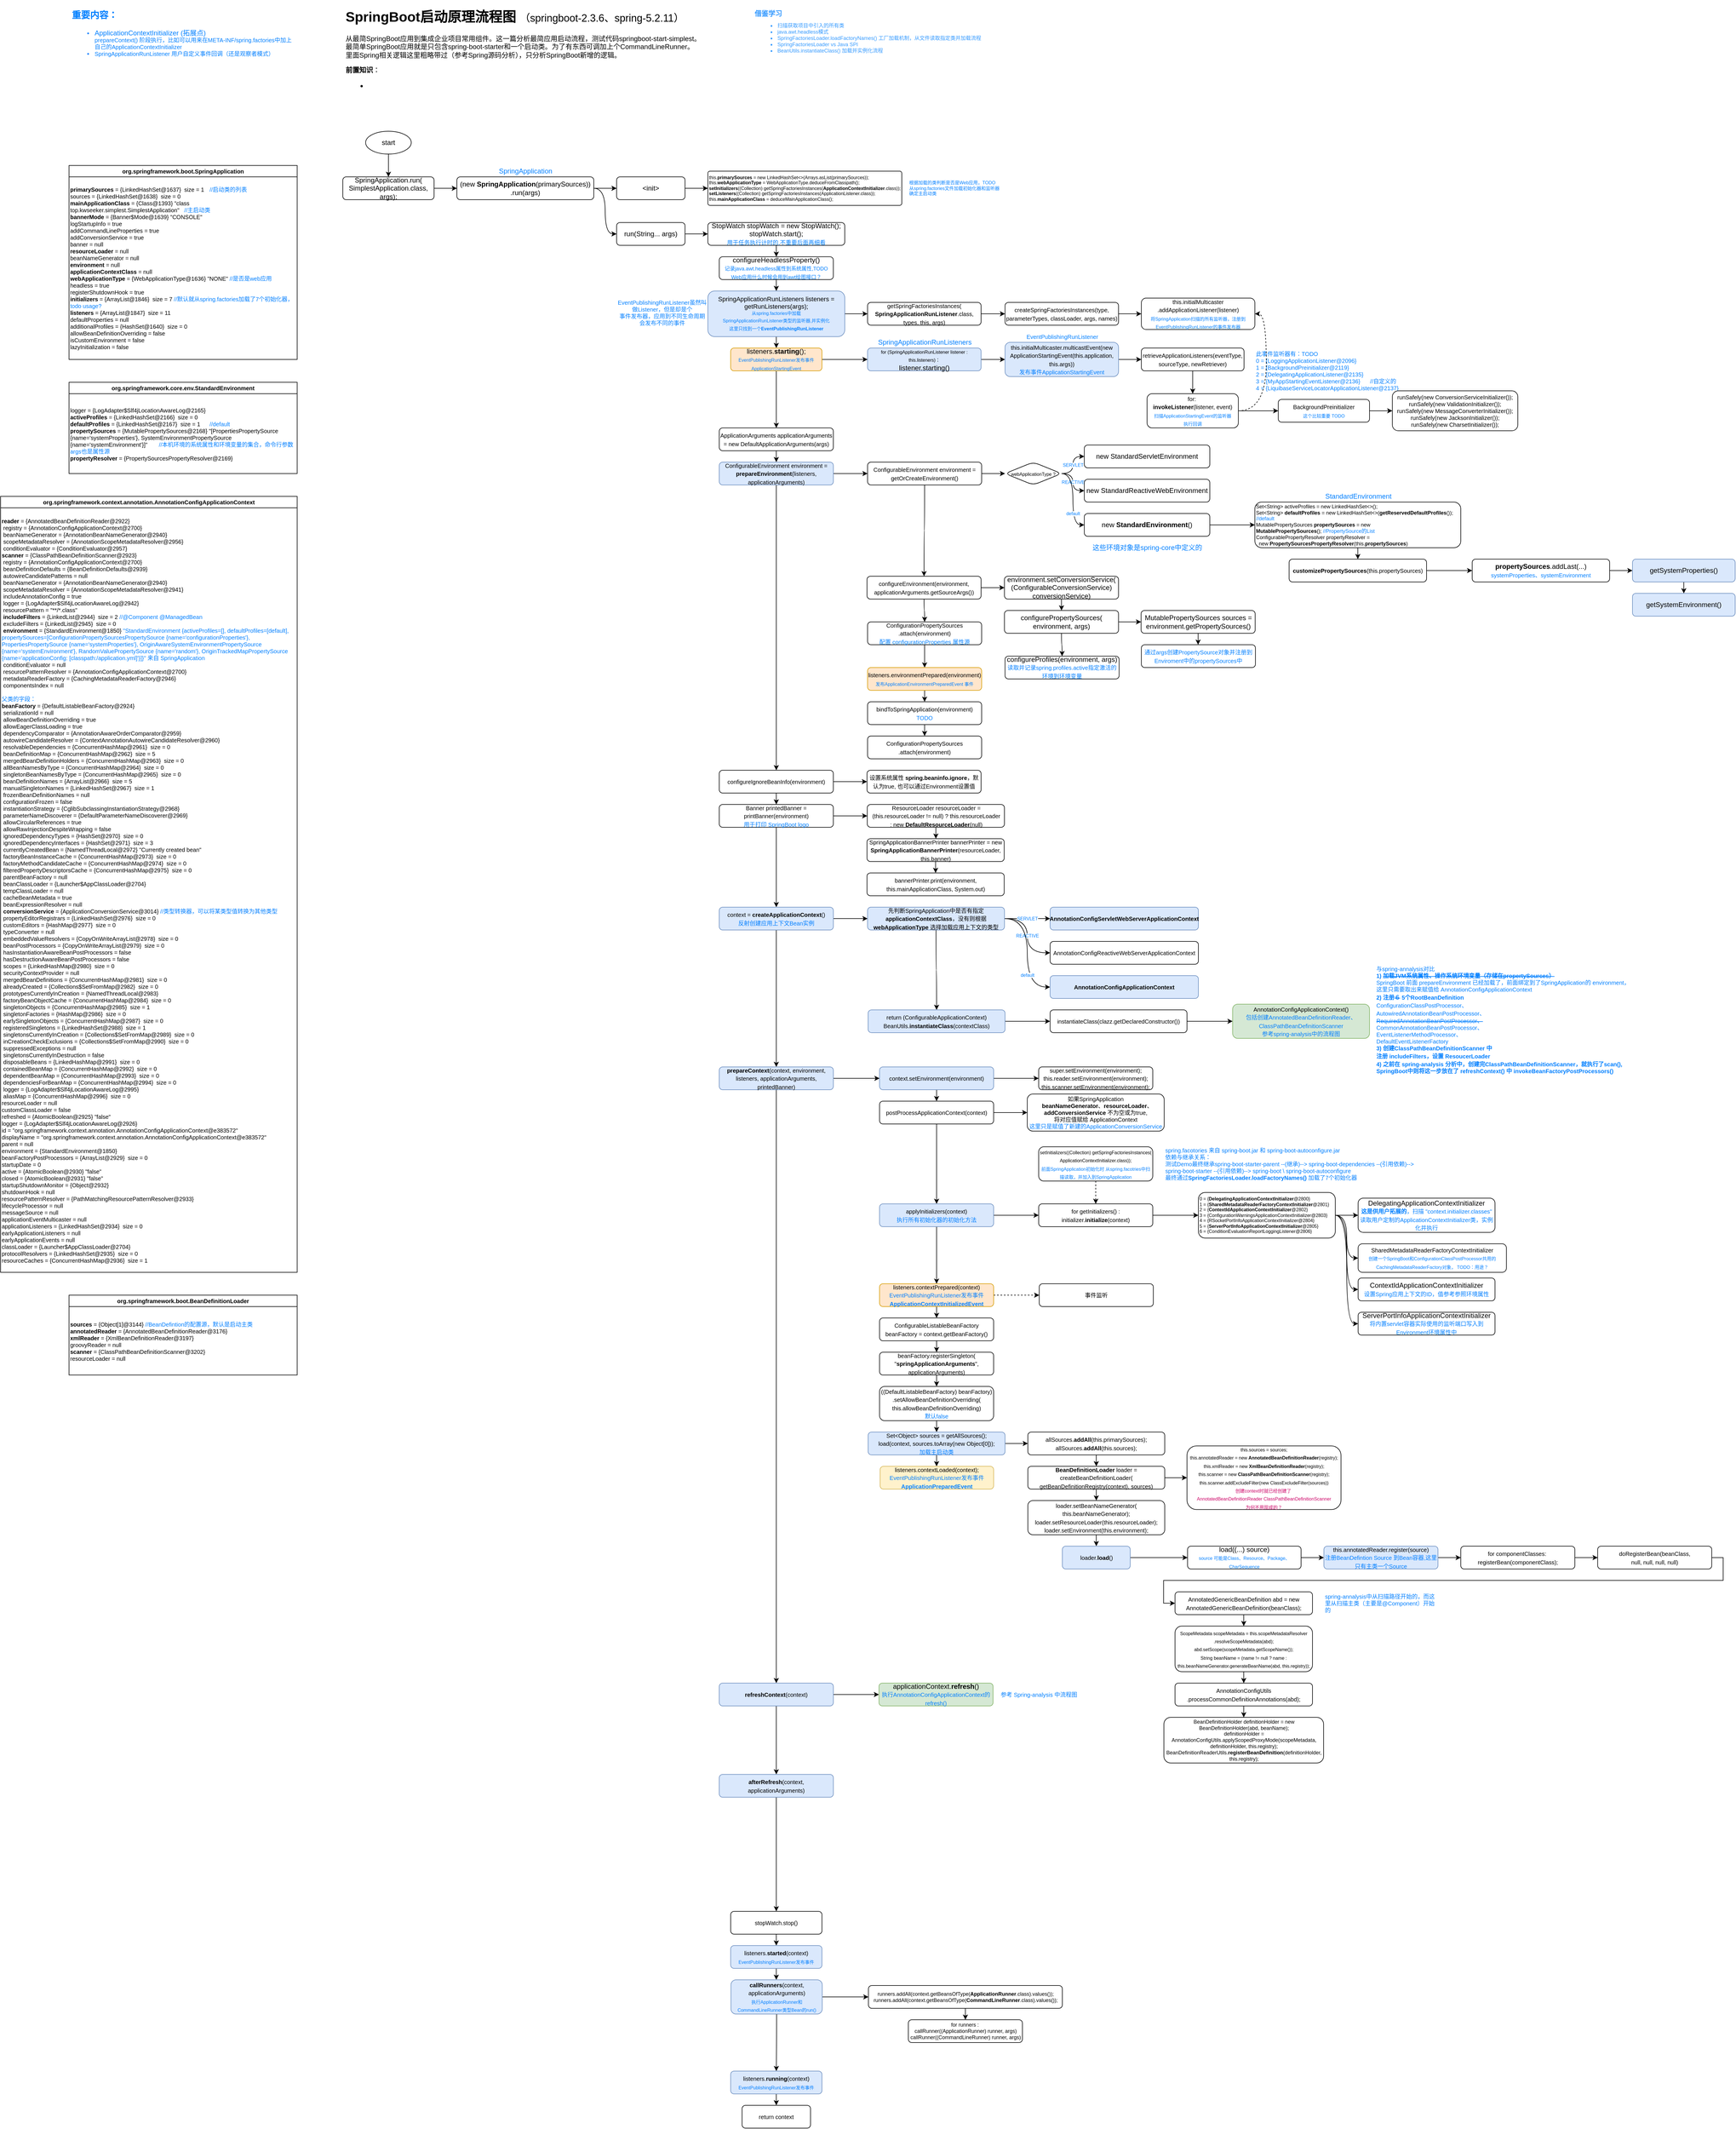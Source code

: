 <mxfile version="16.1.2" type="device"><diagram id="Mj6XJnrp-Yf5mALXnl9V" name="第 1 页"><mxGraphModel dx="2047" dy="766" grid="1" gridSize="10" guides="1" tooltips="1" connect="1" arrows="1" fold="1" page="1" pageScale="1" pageWidth="827" pageHeight="1169" math="0" shadow="0"><root><mxCell id="0"/><mxCell id="1" parent="0"/><mxCell id="m2plIzOvqAoNiwVoSVz8-1" value="&lt;h1&gt;SpringBoot启动原理流程图 &lt;span style=&quot;font-weight: normal&quot;&gt;&lt;font style=&quot;font-size: 18px&quot;&gt;（springboot-2.3.6、spring-5.2.11）&lt;/font&gt;&lt;/span&gt;&lt;/h1&gt;&lt;div&gt;&lt;span style=&quot;font-weight: normal&quot;&gt;&lt;font style=&quot;font-size: 12px&quot;&gt;从最简SpringBoot应用到集成企业项目常用组件。这一篇分析最简应用启动流程，测试代码springboot-start-simplest。&lt;/font&gt;&lt;/span&gt;&lt;/div&gt;&lt;div&gt;最简单SpringBoot应用就是只包含spring-boot-starter和一个启动类。为了有东西可调加上个CommandLineRunner。&lt;br&gt;&lt;/div&gt;&lt;div&gt;里面Spring相关逻辑这里粗略带过（参考Spring源码分析），只分析SpringBoot新增的逻辑。&lt;/div&gt;&lt;p&gt;&lt;b&gt;前置知识&lt;/b&gt;：&lt;/p&gt;&lt;p&gt;&lt;/p&gt;&lt;ul&gt;&lt;li&gt;&lt;br&gt;&lt;/li&gt;&lt;/ul&gt;&lt;p&gt;&lt;/p&gt;" style="text;html=1;strokeColor=none;fillColor=none;spacing=5;spacingTop=-20;whiteSpace=wrap;overflow=hidden;rounded=0;" parent="1" vertex="1"><mxGeometry x="40" y="20" width="720" height="220" as="geometry"/></mxCell><mxCell id="m2plIzOvqAoNiwVoSVz8-3" value="" style="edgeStyle=orthogonalEdgeStyle;rounded=0;orthogonalLoop=1;jettySize=auto;html=1;curved=1;" parent="1" source="m2plIzOvqAoNiwVoSVz8-4" target="m2plIzOvqAoNiwVoSVz8-5" edge="1"><mxGeometry relative="1" as="geometry"/></mxCell><mxCell id="m2plIzOvqAoNiwVoSVz8-4" value="start" style="ellipse;whiteSpace=wrap;html=1;" parent="1" vertex="1"><mxGeometry x="80" y="240" width="80" height="40" as="geometry"/></mxCell><mxCell id="m2plIzOvqAoNiwVoSVz8-7" value="" style="edgeStyle=orthogonalEdgeStyle;curved=1;rounded=0;orthogonalLoop=1;jettySize=auto;html=1;fontSize=12;" parent="1" source="m2plIzOvqAoNiwVoSVz8-5" target="m2plIzOvqAoNiwVoSVz8-6" edge="1"><mxGeometry relative="1" as="geometry"/></mxCell><mxCell id="m2plIzOvqAoNiwVoSVz8-5" value="SpringApplication.run(&lt;br&gt;SimplestApplication.class, args);" style="rounded=1;whiteSpace=wrap;html=1;" parent="1" vertex="1"><mxGeometry x="40" y="320" width="160" height="40" as="geometry"/></mxCell><mxCell id="m2plIzOvqAoNiwVoSVz8-12" value="" style="edgeStyle=orthogonalEdgeStyle;curved=1;rounded=0;orthogonalLoop=1;jettySize=auto;html=1;fontSize=12;fontColor=#007FFF;" parent="1" source="m2plIzOvqAoNiwVoSVz8-6" target="m2plIzOvqAoNiwVoSVz8-11" edge="1"><mxGeometry relative="1" as="geometry"/></mxCell><mxCell id="m2plIzOvqAoNiwVoSVz8-17" style="edgeStyle=orthogonalEdgeStyle;curved=1;rounded=0;orthogonalLoop=1;jettySize=auto;html=1;exitX=1;exitY=0.5;exitDx=0;exitDy=0;fontSize=8;fontColor=#007FFF;entryX=0;entryY=0.5;entryDx=0;entryDy=0;" parent="1" source="m2plIzOvqAoNiwVoSVz8-6" target="m2plIzOvqAoNiwVoSVz8-18" edge="1"><mxGeometry relative="1" as="geometry"><mxPoint x="500" y="400" as="targetPoint"/></mxGeometry></mxCell><mxCell id="m2plIzOvqAoNiwVoSVz8-6" value="(new &lt;b&gt;SpringApplication&lt;/b&gt;(primarySources))&lt;br&gt;.run(args)" style="rounded=1;whiteSpace=wrap;html=1;" parent="1" vertex="1"><mxGeometry x="240" y="320" width="240" height="40" as="geometry"/></mxCell><mxCell id="m2plIzOvqAoNiwVoSVz8-8" value="&lt;font color=&quot;#007fff&quot;&gt;SpringApplication&lt;/font&gt;" style="text;html=1;align=center;verticalAlign=middle;resizable=0;points=[];autosize=1;strokeColor=none;fillColor=none;fontSize=12;" parent="1" vertex="1"><mxGeometry x="305" y="300" width="110" height="20" as="geometry"/></mxCell><mxCell id="m2plIzOvqAoNiwVoSVz8-9" value="org.springframework.boot.SpringApplication" style="swimlane;fontSize=10;fontColor=#000000;startSize=20;" parent="1" vertex="1"><mxGeometry x="-440" y="300" width="400" height="340" as="geometry"/></mxCell><mxCell id="m2plIzOvqAoNiwVoSVz8-10" value="&lt;div&gt;&lt;b style=&quot;color: rgb(0 , 0 , 0)&quot;&gt;primarySources&lt;/b&gt;&lt;font color=&quot;#000000&quot;&gt; = {LinkedHashSet@1637}&amp;nbsp; size = 1&lt;/font&gt;&lt;span style=&quot;color: rgb(0 , 0 , 0) ; white-space: pre&quot;&gt;&#9;&lt;/span&gt;//启动类的列表&lt;/div&gt;&lt;div&gt;&lt;font color=&quot;#000000&quot;&gt;sources = {LinkedHashSet@1638}&amp;nbsp; size = 0&lt;/font&gt;&lt;/div&gt;&lt;div&gt;&lt;b style=&quot;color: rgb(0 , 0 , 0)&quot;&gt;mainApplicationClass&lt;/b&gt;&lt;font color=&quot;#000000&quot;&gt; = {Class@1393} &quot;class&lt;/font&gt;&lt;span style=&quot;color: rgb(0 , 0 , 0) ; white-space: pre&quot;&gt;&#9;&lt;/span&gt;&lt;font color=&quot;#000000&quot;&gt; top.kwseeker.simplest.SimplestApplication&quot;&lt;/font&gt;&lt;span style=&quot;color: rgb(0 , 0 , 0) ; white-space: pre&quot;&gt;&#9;&lt;/span&gt;//主启动类&lt;/div&gt;&lt;div&gt;&lt;font color=&quot;#000000&quot;&gt;&lt;b&gt;bannerMode&lt;/b&gt; = {Banner$Mode@1639} &quot;CONSOLE&quot;&lt;/font&gt;&lt;/div&gt;&lt;div&gt;&lt;font color=&quot;#000000&quot;&gt;logStartupInfo = true&lt;/font&gt;&lt;/div&gt;&lt;div&gt;&lt;font color=&quot;#000000&quot;&gt;addCommandLineProperties = true&lt;/font&gt;&lt;/div&gt;&lt;div&gt;&lt;font color=&quot;#000000&quot;&gt;addConversionService = true&lt;/font&gt;&lt;/div&gt;&lt;div&gt;&lt;font color=&quot;#000000&quot;&gt;banner = null&lt;/font&gt;&lt;/div&gt;&lt;div&gt;&lt;font color=&quot;#000000&quot;&gt;&lt;b&gt;resourceLoader&lt;/b&gt; = null&lt;/font&gt;&lt;/div&gt;&lt;div&gt;&lt;font color=&quot;#000000&quot;&gt;beanNameGenerator = null&lt;/font&gt;&lt;/div&gt;&lt;div&gt;&lt;font color=&quot;#000000&quot;&gt;&lt;b&gt;environment&lt;/b&gt; = null&lt;/font&gt;&lt;/div&gt;&lt;div&gt;&lt;font color=&quot;#000000&quot;&gt;&lt;b&gt;applicationContextClass&lt;/b&gt; = null&lt;/font&gt;&lt;/div&gt;&lt;div&gt;&lt;font color=&quot;#000000&quot;&gt;&lt;b&gt;webApplicationType&lt;/b&gt; = {WebApplicationType@1636} &quot;NONE&quot; &lt;/font&gt;//是否是web应用&lt;/div&gt;&lt;div&gt;&lt;font color=&quot;#000000&quot;&gt;headless = true&lt;/font&gt;&lt;/div&gt;&lt;div&gt;&lt;font color=&quot;#000000&quot;&gt;registerShutdownHook = true&lt;/font&gt;&lt;/div&gt;&lt;div&gt;&lt;b style=&quot;color: rgb(0 , 0 , 0)&quot;&gt;initializers&lt;/b&gt;&lt;font color=&quot;#000000&quot;&gt; = {ArrayList@1846}&amp;nbsp; size = 7&amp;nbsp;&lt;/font&gt;//默认就从spring.factories加载了7个初始化器，todo usage?&lt;/div&gt;&lt;div&gt;&lt;font color=&quot;#000000&quot;&gt;&lt;b&gt;listeners&lt;/b&gt; = {ArrayList@1847}&amp;nbsp; size = 11&lt;/font&gt;&lt;/div&gt;&lt;div&gt;&lt;font color=&quot;#000000&quot;&gt;defaultProperties = null&lt;/font&gt;&lt;/div&gt;&lt;div&gt;&lt;font color=&quot;#000000&quot;&gt;additionalProfiles = {HashSet@1640}&amp;nbsp; size = 0&lt;/font&gt;&lt;/div&gt;&lt;div&gt;&lt;font color=&quot;#000000&quot;&gt;allowBeanDefinitionOverriding = false&lt;/font&gt;&lt;/div&gt;&lt;div&gt;&lt;font color=&quot;#000000&quot;&gt;isCustomEnvironment = false&lt;/font&gt;&lt;/div&gt;&lt;div&gt;&lt;font color=&quot;#000000&quot;&gt;lazyInitialization = false&lt;/font&gt;&lt;/div&gt;" style="text;html=1;strokeColor=none;fillColor=none;align=left;verticalAlign=middle;whiteSpace=wrap;rounded=0;fontSize=10;fontColor=#007FFF;" parent="m2plIzOvqAoNiwVoSVz8-9" vertex="1"><mxGeometry y="20" width="400" height="320" as="geometry"/></mxCell><mxCell id="m2plIzOvqAoNiwVoSVz8-14" value="" style="edgeStyle=orthogonalEdgeStyle;curved=1;rounded=0;orthogonalLoop=1;jettySize=auto;html=1;fontSize=12;fontColor=#007FFF;" parent="1" source="m2plIzOvqAoNiwVoSVz8-11" target="m2plIzOvqAoNiwVoSVz8-13" edge="1"><mxGeometry relative="1" as="geometry"/></mxCell><mxCell id="m2plIzOvqAoNiwVoSVz8-11" value="&amp;lt;init&amp;gt;" style="rounded=1;whiteSpace=wrap;html=1;" parent="1" vertex="1"><mxGeometry x="520" y="320" width="120" height="40" as="geometry"/></mxCell><mxCell id="m2plIzOvqAoNiwVoSVz8-13" value="&lt;div style=&quot;font-size: 8px&quot;&gt;&lt;font style=&quot;font-size: 8px&quot;&gt;this.&lt;b&gt;primarySources&lt;/b&gt; = new LinkedHashSet&amp;lt;&amp;gt;(Arrays.asList(primarySources));&lt;/font&gt;&lt;/div&gt;&lt;div style=&quot;font-size: 8px&quot;&gt;&lt;font style=&quot;font-size: 8px&quot;&gt;&lt;span&gt;&#9;&#9;&lt;/span&gt;this.&lt;b&gt;webApplicationType&lt;/b&gt; = WebApplicationType.deduceFromClasspath();&lt;/font&gt;&lt;/div&gt;&lt;div style=&quot;font-size: 8px&quot;&gt;&lt;font style=&quot;font-size: 8px&quot;&gt;&lt;span&gt;&#9;&#9;&lt;/span&gt;&lt;b&gt;setInitializers&lt;/b&gt;((Collection) getSpringFactoriesInstances(&lt;b&gt;ApplicationContextInitializer&lt;/b&gt;.class));&lt;/font&gt;&lt;/div&gt;&lt;div style=&quot;font-size: 8px&quot;&gt;&lt;font style=&quot;font-size: 8px&quot;&gt;&lt;span&gt;&#9;&#9;&lt;/span&gt;&lt;b&gt;setListeners&lt;/b&gt;((Collection) getSpringFactoriesInstances(ApplicationListener.class));&lt;/font&gt;&lt;/div&gt;&lt;div style=&quot;font-size: 8px&quot;&gt;&lt;font style=&quot;font-size: 8px&quot;&gt;&#9;&#9;this.&lt;b&gt;mainApplicationClass&lt;/b&gt; = deduceMainApplicationClass();&lt;/font&gt;&lt;/div&gt;" style="rounded=1;whiteSpace=wrap;html=1;align=left;arcSize=6;" parent="1" vertex="1"><mxGeometry x="680" y="310" width="340" height="60" as="geometry"/></mxCell><mxCell id="m2plIzOvqAoNiwVoSVz8-15" value="根据加载的类判断是否是Web应用，TODO&lt;br&gt;从spring.factories文件加载初始化器和监听器&lt;br&gt;确定主启动类" style="text;html=1;align=left;verticalAlign=middle;resizable=0;points=[];autosize=1;strokeColor=none;fillColor=none;fontSize=8;fontColor=#007FFF;" parent="1" vertex="1"><mxGeometry x="1031" y="320" width="170" height="40" as="geometry"/></mxCell><mxCell id="m2plIzOvqAoNiwVoSVz8-16" value="&lt;span style=&quot;font-size: 12px&quot;&gt;&lt;b&gt;借鉴学习&lt;/b&gt;&lt;/span&gt;&lt;br style=&quot;font-size: 9px&quot;&gt;&lt;ul&gt;&lt;li&gt;扫描获取项目中引入的所有类&lt;br&gt;&lt;/li&gt;&lt;li&gt;java.awt.headless模式&lt;br&gt;&lt;/li&gt;&lt;li&gt;SpringFactoriesLoader.loadFactoryNames() 工厂加载机制，从文件读取指定类并加载流程&lt;br&gt;&lt;/li&gt;&lt;li&gt;SpringFactoriesLoader vs Java SPI&lt;/li&gt;&lt;li&gt;BeanUtils.instantiateClass() 加载并实例化流程&lt;br&gt;&lt;/li&gt;&lt;/ul&gt;" style="text;html=1;strokeColor=none;fillColor=none;align=left;verticalAlign=top;whiteSpace=wrap;rounded=0;fontSize=9;fontColor=#3399FF;" parent="1" vertex="1"><mxGeometry x="760" y="20" width="600" height="240" as="geometry"/></mxCell><mxCell id="m2plIzOvqAoNiwVoSVz8-20" value="" style="edgeStyle=orthogonalEdgeStyle;curved=1;rounded=0;orthogonalLoop=1;jettySize=auto;html=1;fontSize=8;fontColor=#007FFF;" parent="1" source="m2plIzOvqAoNiwVoSVz8-18" target="m2plIzOvqAoNiwVoSVz8-19" edge="1"><mxGeometry relative="1" as="geometry"/></mxCell><mxCell id="m2plIzOvqAoNiwVoSVz8-18" value="run(String... args)" style="rounded=1;whiteSpace=wrap;html=1;" parent="1" vertex="1"><mxGeometry x="520" y="400" width="120" height="40" as="geometry"/></mxCell><mxCell id="m2plIzOvqAoNiwVoSVz8-25" style="edgeStyle=orthogonalEdgeStyle;curved=1;rounded=0;orthogonalLoop=1;jettySize=auto;html=1;exitX=0.5;exitY=1;exitDx=0;exitDy=0;entryX=0.5;entryY=0;entryDx=0;entryDy=0;fontSize=10;fontColor=#007FFF;" parent="1" source="m2plIzOvqAoNiwVoSVz8-19" target="m2plIzOvqAoNiwVoSVz8-24" edge="1"><mxGeometry relative="1" as="geometry"/></mxCell><mxCell id="m2plIzOvqAoNiwVoSVz8-19" value="&lt;div&gt;StopWatch stopWatch = new StopWatch();&lt;/div&gt;&lt;div&gt;stopWatch.start();&lt;br&gt;&lt;font color=&quot;#007fff&quot; style=&quot;font-size: 10px&quot;&gt;用于任务执行计时的,不重要后面再细看&lt;/font&gt;&lt;/div&gt;" style="rounded=1;whiteSpace=wrap;html=1;" parent="1" vertex="1"><mxGeometry x="680" y="400" width="240" height="40" as="geometry"/></mxCell><mxCell id="m2plIzOvqAoNiwVoSVz8-31" value="" style="edgeStyle=orthogonalEdgeStyle;curved=1;rounded=0;orthogonalLoop=1;jettySize=auto;html=1;fontSize=12;fontColor=#007FFF;" parent="1" source="m2plIzOvqAoNiwVoSVz8-21" target="m2plIzOvqAoNiwVoSVz8-30" edge="1"><mxGeometry relative="1" as="geometry"/></mxCell><mxCell id="m2plIzOvqAoNiwVoSVz8-35" style="edgeStyle=orthogonalEdgeStyle;curved=1;rounded=0;orthogonalLoop=1;jettySize=auto;html=1;exitX=1;exitY=0.5;exitDx=0;exitDy=0;fontSize=8;fontColor=#007FFF;" parent="1" source="m2plIzOvqAoNiwVoSVz8-21" target="m2plIzOvqAoNiwVoSVz8-34" edge="1"><mxGeometry relative="1" as="geometry"/></mxCell><mxCell id="m2plIzOvqAoNiwVoSVz8-21" value="&lt;div style=&quot;font-size: 8px&quot;&gt;&lt;span style=&quot;font-size: 11px&quot;&gt;SpringApplicationRunListeners listeners = getRunListeners(args);&lt;/span&gt;&lt;br&gt;&lt;span style=&quot;color: rgb(0 , 127 , 255)&quot;&gt;&lt;font style=&quot;font-size: 8px&quot;&gt;从spring.factories中加载&lt;/font&gt;&lt;/span&gt;&lt;/div&gt;&lt;font color=&quot;#007fff&quot; style=&quot;font-size: 8px&quot;&gt;SpringApplicationRunListener类型&lt;/font&gt;&lt;span style=&quot;font-size: 8px ; color: rgb(0 , 127 , 255)&quot;&gt;的监听器,并实例化&lt;br&gt;&lt;/span&gt;&lt;font color=&quot;#007fff&quot;&gt;&lt;span style=&quot;font-size: 8px&quot;&gt;这里只找到一个&lt;b&gt;EventPublishingRunListener&lt;/b&gt;&lt;/span&gt;&lt;br&gt;&lt;/font&gt;" style="rounded=1;whiteSpace=wrap;html=1;fillColor=#dae8fc;strokeColor=#6c8ebf;" parent="1" vertex="1"><mxGeometry x="680" y="520" width="240" height="80" as="geometry"/></mxCell><mxCell id="m2plIzOvqAoNiwVoSVz8-26" style="edgeStyle=orthogonalEdgeStyle;curved=1;rounded=0;orthogonalLoop=1;jettySize=auto;html=1;exitX=0.5;exitY=1;exitDx=0;exitDy=0;entryX=0.5;entryY=0;entryDx=0;entryDy=0;fontSize=10;fontColor=#007FFF;" parent="1" source="m2plIzOvqAoNiwVoSVz8-24" target="m2plIzOvqAoNiwVoSVz8-21" edge="1"><mxGeometry relative="1" as="geometry"/></mxCell><mxCell id="m2plIzOvqAoNiwVoSVz8-24" value="configureHeadlessProperty()&lt;br&gt;&lt;font style=&quot;font-size: 9px&quot; color=&quot;#007fff&quot;&gt;记录java.awt.headless属性到系统属性,TODO&lt;br&gt;Web应用什么时候会用到awt绘图接口？&lt;br&gt;&lt;/font&gt;" style="rounded=1;whiteSpace=wrap;html=1;" parent="1" vertex="1"><mxGeometry x="700" y="460" width="200" height="40" as="geometry"/></mxCell><mxCell id="m2plIzOvqAoNiwVoSVz8-37" value="" style="edgeStyle=orthogonalEdgeStyle;curved=1;rounded=0;orthogonalLoop=1;jettySize=auto;html=1;fontSize=10;fontColor=#007FFF;" parent="1" source="m2plIzOvqAoNiwVoSVz8-27" target="m2plIzOvqAoNiwVoSVz8-36" edge="1"><mxGeometry relative="1" as="geometry"/></mxCell><mxCell id="m2plIzOvqAoNiwVoSVz8-27" value="&lt;font style=&quot;font-size: 8px&quot;&gt;for (SpringApplicationRunListener listener : this.listeners)：&lt;/font&gt;&lt;br&gt;listener.starting()" style="rounded=1;whiteSpace=wrap;html=1;fillColor=#dae8fc;strokeColor=#6c8ebf;" parent="1" vertex="1"><mxGeometry x="960" y="620" width="199" height="40" as="geometry"/></mxCell><mxCell id="m2plIzOvqAoNiwVoSVz8-29" value="&lt;font style=&quot;font-size: 12px&quot;&gt;SpringApplicationRunListeners&lt;/font&gt;" style="text;html=1;align=center;verticalAlign=middle;resizable=0;points=[];autosize=1;strokeColor=none;fillColor=none;fontSize=8;fontColor=#007FFF;" parent="1" vertex="1"><mxGeometry x="969.5" y="600" width="180" height="20" as="geometry"/></mxCell><mxCell id="m2plIzOvqAoNiwVoSVz8-32" style="edgeStyle=orthogonalEdgeStyle;curved=1;rounded=0;orthogonalLoop=1;jettySize=auto;html=1;exitX=1;exitY=0.5;exitDx=0;exitDy=0;entryX=0;entryY=0.5;entryDx=0;entryDy=0;fontSize=8;fontColor=#007FFF;" parent="1" source="m2plIzOvqAoNiwVoSVz8-30" target="m2plIzOvqAoNiwVoSVz8-27" edge="1"><mxGeometry relative="1" as="geometry"/></mxCell><mxCell id="m2plIzOvqAoNiwVoSVz8-57" value="" style="edgeStyle=orthogonalEdgeStyle;curved=1;rounded=0;orthogonalLoop=1;jettySize=auto;html=1;fontSize=8;fontColor=#007FFF;" parent="1" source="m2plIzOvqAoNiwVoSVz8-30" target="m2plIzOvqAoNiwVoSVz8-56" edge="1"><mxGeometry relative="1" as="geometry"/></mxCell><mxCell id="m2plIzOvqAoNiwVoSVz8-30" value="&lt;span&gt;listeners.&lt;/span&gt;&lt;b&gt;starting&lt;/b&gt;&lt;span&gt;();&lt;br&gt;&lt;font color=&quot;#007fff&quot; style=&quot;font-size: 8px&quot;&gt;EventPublishingRunListener发布事件ApplicationStartingEvent&lt;/font&gt;&lt;br&gt;&lt;/span&gt;" style="rounded=1;whiteSpace=wrap;html=1;fillColor=#ffe6cc;strokeColor=#d79b00;" parent="1" vertex="1"><mxGeometry x="720" y="620" width="160" height="40" as="geometry"/></mxCell><mxCell id="m2plIzOvqAoNiwVoSVz8-47" style="edgeStyle=orthogonalEdgeStyle;curved=1;rounded=0;orthogonalLoop=1;jettySize=auto;html=1;exitX=1;exitY=0.5;exitDx=0;exitDy=0;entryX=0;entryY=0.5;entryDx=0;entryDy=0;fontSize=10;fontColor=#007FFF;" parent="1" source="m2plIzOvqAoNiwVoSVz8-34" target="m2plIzOvqAoNiwVoSVz8-46" edge="1"><mxGeometry relative="1" as="geometry"/></mxCell><mxCell id="m2plIzOvqAoNiwVoSVz8-34" value="&lt;span style=&quot;font-size: 10px&quot;&gt;getSpringFactoriesInstances(&lt;br&gt;&lt;b&gt;SpringApplicationRunListener&lt;/b&gt;.class, types, this, args)&lt;/span&gt;" style="rounded=1;whiteSpace=wrap;html=1;" parent="1" vertex="1"><mxGeometry x="960" y="540" width="199" height="40" as="geometry"/></mxCell><mxCell id="m2plIzOvqAoNiwVoSVz8-41" value="" style="edgeStyle=orthogonalEdgeStyle;curved=1;rounded=0;orthogonalLoop=1;jettySize=auto;html=1;fontSize=10;fontColor=#007FFF;" parent="1" source="m2plIzOvqAoNiwVoSVz8-36" target="m2plIzOvqAoNiwVoSVz8-40" edge="1"><mxGeometry relative="1" as="geometry"/></mxCell><mxCell id="m2plIzOvqAoNiwVoSVz8-36" value="&lt;font&gt;&lt;span style=&quot;font-size: 10px&quot;&gt;this.initialMulticaster.multicastEvent(new ApplicationStartingEvent(this.application, this.args))&lt;/span&gt;&lt;br&gt;&lt;font color=&quot;#007fff&quot; style=&quot;font-size: 10px&quot;&gt;发布事件&lt;/font&gt;&lt;font color=&quot;#007fff&quot;&gt;&lt;span style=&quot;font-size: 10px&quot;&gt;ApplicationStartingEvent&lt;/span&gt;&lt;/font&gt;&lt;br&gt;&lt;/font&gt;" style="rounded=1;whiteSpace=wrap;html=1;fillColor=#dae8fc;strokeColor=#6c8ebf;" parent="1" vertex="1"><mxGeometry x="1201" y="610" width="199" height="60" as="geometry"/></mxCell><mxCell id="m2plIzOvqAoNiwVoSVz8-38" value="EventPublishingRunListener虽然叫做Listener，但是却是个&lt;br&gt;事件发布器，应用到不同生命周期会发布不同的事件" style="text;html=1;strokeColor=none;fillColor=none;align=center;verticalAlign=middle;whiteSpace=wrap;rounded=0;fontSize=10;fontColor=#007FFF;" parent="1" vertex="1"><mxGeometry x="520" y="527.5" width="160" height="60" as="geometry"/></mxCell><mxCell id="m2plIzOvqAoNiwVoSVz8-39" value="&lt;div&gt;此事件监听器有：TODO&lt;br&gt;0 = {LoggingApplicationListener@2096}&amp;nbsp;&lt;/div&gt;&lt;div&gt;1 = {BackgroundPreinitializer@2119}&amp;nbsp;&lt;/div&gt;&lt;div&gt;2 = {DelegatingApplicationListener@2135}&amp;nbsp;&lt;/div&gt;&lt;div&gt;3 = {MyAppStartingEventListener@2136}&amp;nbsp;&lt;span style=&quot;white-space: pre&quot;&gt;&#9;&lt;/span&gt;//自定义的&lt;/div&gt;&lt;div&gt;4 = {LiquibaseServiceLocatorApplicationListener@2137}&amp;nbsp;&lt;/div&gt;" style="text;html=1;strokeColor=none;fillColor=none;align=left;verticalAlign=middle;whiteSpace=wrap;rounded=0;fontSize=10;fontColor=#007FFF;" parent="1" vertex="1"><mxGeometry x="1639" y="620" width="270" height="80" as="geometry"/></mxCell><mxCell id="m2plIzOvqAoNiwVoSVz8-44" value="" style="edgeStyle=orthogonalEdgeStyle;curved=1;rounded=0;orthogonalLoop=1;jettySize=auto;html=1;fontSize=10;fontColor=#007FFF;" parent="1" source="m2plIzOvqAoNiwVoSVz8-40" target="m2plIzOvqAoNiwVoSVz8-43" edge="1"><mxGeometry relative="1" as="geometry"/></mxCell><mxCell id="m2plIzOvqAoNiwVoSVz8-40" value="&lt;font&gt;&lt;span style=&quot;font-size: 10px&quot;&gt;retrieveApplicationListeners(eventType, sourceType, newRetriever)&lt;/span&gt;&lt;br&gt;&lt;/font&gt;" style="rounded=1;whiteSpace=wrap;html=1;" parent="1" vertex="1"><mxGeometry x="1440" y="620" width="180" height="40" as="geometry"/></mxCell><mxCell id="m2plIzOvqAoNiwVoSVz8-42" value="EventPublishingRunListener" style="text;html=1;align=center;verticalAlign=middle;resizable=0;points=[];autosize=1;strokeColor=none;fillColor=none;fontSize=10;fontColor=#007FFF;" parent="1" vertex="1"><mxGeometry x="1230.5" y="590" width="140" height="20" as="geometry"/></mxCell><mxCell id="m2plIzOvqAoNiwVoSVz8-50" style="edgeStyle=orthogonalEdgeStyle;curved=1;rounded=0;orthogonalLoop=1;jettySize=auto;html=1;exitX=1;exitY=0.5;exitDx=0;exitDy=0;entryX=1;entryY=0.5;entryDx=0;entryDy=0;fontSize=8;fontColor=#007FFF;dashed=1;" parent="1" source="m2plIzOvqAoNiwVoSVz8-43" target="m2plIzOvqAoNiwVoSVz8-48" edge="1"><mxGeometry relative="1" as="geometry"/></mxCell><mxCell id="m2plIzOvqAoNiwVoSVz8-52" value="" style="edgeStyle=orthogonalEdgeStyle;curved=1;rounded=0;orthogonalLoop=1;jettySize=auto;html=1;fontSize=8;fontColor=#007FFF;" parent="1" source="m2plIzOvqAoNiwVoSVz8-43" target="m2plIzOvqAoNiwVoSVz8-51" edge="1"><mxGeometry relative="1" as="geometry"/></mxCell><mxCell id="m2plIzOvqAoNiwVoSVz8-43" value="&lt;font&gt;&lt;span style=&quot;font-size: 10px&quot;&gt;for:&amp;nbsp;&lt;br&gt;&lt;b&gt;invokeListener&lt;/b&gt;(listener, event)&lt;br&gt;&lt;/span&gt;&lt;font color=&quot;#007fff&quot; style=&quot;font-size: 8px&quot;&gt;扫描ApplicationStartingEvent的监听器&lt;br&gt;执行回调&lt;/font&gt;&lt;br&gt;&lt;/font&gt;" style="rounded=1;whiteSpace=wrap;html=1;" parent="1" vertex="1"><mxGeometry x="1450" y="700" width="160" height="60" as="geometry"/></mxCell><mxCell id="m2plIzOvqAoNiwVoSVz8-49" value="" style="edgeStyle=orthogonalEdgeStyle;curved=1;rounded=0;orthogonalLoop=1;jettySize=auto;html=1;fontSize=10;fontColor=#007FFF;" parent="1" source="m2plIzOvqAoNiwVoSVz8-46" target="m2plIzOvqAoNiwVoSVz8-48" edge="1"><mxGeometry relative="1" as="geometry"/></mxCell><mxCell id="m2plIzOvqAoNiwVoSVz8-46" value="&lt;span style=&quot;font-size: 10px&quot;&gt;createSpringFactoriesInstances(type, parameterTypes, classLoader, args, names)&lt;/span&gt;" style="rounded=1;whiteSpace=wrap;html=1;" parent="1" vertex="1"><mxGeometry x="1201" y="540" width="199" height="40" as="geometry"/></mxCell><mxCell id="m2plIzOvqAoNiwVoSVz8-48" value="&lt;span style=&quot;font-size: 10px&quot;&gt;this.initialMulticaster&lt;br&gt;.addApplicationListener(listener)&lt;br&gt;&lt;/span&gt;&lt;font style=&quot;font-size: 8px&quot; color=&quot;#007fff&quot;&gt;将SpringApplication扫描的所有监听器，注册到EventPublishingRunListener的事件发布器&lt;/font&gt;" style="rounded=1;whiteSpace=wrap;html=1;" parent="1" vertex="1"><mxGeometry x="1440" y="532.5" width="199" height="55" as="geometry"/></mxCell><mxCell id="m2plIzOvqAoNiwVoSVz8-55" style="edgeStyle=orthogonalEdgeStyle;curved=1;rounded=0;orthogonalLoop=1;jettySize=auto;html=1;exitX=1;exitY=0.5;exitDx=0;exitDy=0;fontSize=8;fontColor=#007FFF;" parent="1" source="m2plIzOvqAoNiwVoSVz8-51" target="m2plIzOvqAoNiwVoSVz8-54" edge="1"><mxGeometry relative="1" as="geometry"/></mxCell><mxCell id="m2plIzOvqAoNiwVoSVz8-51" value="&lt;font&gt;&lt;span style=&quot;font-size: 10px&quot;&gt;BackgroundPreinitializer&lt;br&gt;&lt;/span&gt;&lt;font style=&quot;font-size: 8px&quot; color=&quot;#007fff&quot;&gt;这个比较重要 TODO&lt;/font&gt;&lt;br&gt;&lt;/font&gt;" style="rounded=1;whiteSpace=wrap;html=1;" parent="1" vertex="1"><mxGeometry x="1680" y="710" width="160" height="40" as="geometry"/></mxCell><mxCell id="m2plIzOvqAoNiwVoSVz8-54" value="&lt;font style=&quot;font-size: 10px&quot;&gt;&lt;div&gt;runSafely(new ConversionServiceInitializer());&lt;/div&gt;&lt;div&gt;&lt;span&gt;&#9;&#9;&#9;&#9;&#9;&lt;/span&gt;runSafely(new ValidationInitializer());&lt;/div&gt;&lt;div&gt;&lt;span&gt;&#9;&#9;&#9;&#9;&#9;&lt;/span&gt;runSafely(new MessageConverterInitializer());&lt;/div&gt;&lt;div&gt;&lt;span&gt;&#9;&#9;&#9;&#9;&#9;&lt;/span&gt;runSafely(new JacksonInitializer());&lt;/div&gt;&lt;div&gt;&lt;span&gt;&#9;&#9;&#9;&#9;&#9;&lt;/span&gt;runSafely(new CharsetInitializer());&lt;/div&gt;&lt;/font&gt;" style="rounded=1;whiteSpace=wrap;html=1;" parent="1" vertex="1"><mxGeometry x="1880" y="695" width="220" height="70" as="geometry"/></mxCell><mxCell id="m2plIzOvqAoNiwVoSVz8-59" value="" style="edgeStyle=orthogonalEdgeStyle;curved=1;rounded=0;orthogonalLoop=1;jettySize=auto;html=1;fontSize=10;fontColor=#007FFF;" parent="1" source="m2plIzOvqAoNiwVoSVz8-56" target="m2plIzOvqAoNiwVoSVz8-58" edge="1"><mxGeometry relative="1" as="geometry"/></mxCell><mxCell id="m2plIzOvqAoNiwVoSVz8-56" value="&lt;font style=&quot;font-size: 10px&quot;&gt;ApplicationArguments applicationArguments = new DefaultApplicationArguments(args)&lt;/font&gt;" style="rounded=1;whiteSpace=wrap;html=1;" parent="1" vertex="1"><mxGeometry x="700" y="760" width="200" height="40" as="geometry"/></mxCell><mxCell id="m2plIzOvqAoNiwVoSVz8-61" value="" style="edgeStyle=orthogonalEdgeStyle;curved=1;rounded=0;orthogonalLoop=1;jettySize=auto;html=1;fontSize=10;fontColor=#007FFF;" parent="1" source="m2plIzOvqAoNiwVoSVz8-58" target="m2plIzOvqAoNiwVoSVz8-60" edge="1"><mxGeometry relative="1" as="geometry"/></mxCell><mxCell id="m2plIzOvqAoNiwVoSVz8-87" value="" style="edgeStyle=orthogonalEdgeStyle;curved=1;rounded=0;orthogonalLoop=1;jettySize=auto;html=1;fontSize=8;fontColor=#007FFF;" parent="1" source="m2plIzOvqAoNiwVoSVz8-58" target="m2plIzOvqAoNiwVoSVz8-86" edge="1"><mxGeometry relative="1" as="geometry"/></mxCell><mxCell id="m2plIzOvqAoNiwVoSVz8-58" value="&lt;font style=&quot;font-size: 10px&quot;&gt;ConfigurableEnvironment environment = &lt;b&gt;prepareEnvironment&lt;/b&gt;(listeners, applicationArguments)&lt;/font&gt;" style="rounded=1;whiteSpace=wrap;html=1;fillColor=#dae8fc;strokeColor=#6c8ebf;" parent="1" vertex="1"><mxGeometry x="700" y="820" width="200" height="40" as="geometry"/></mxCell><mxCell id="m2plIzOvqAoNiwVoSVz8-63" value="" style="edgeStyle=orthogonalEdgeStyle;curved=1;rounded=0;orthogonalLoop=1;jettySize=auto;html=1;fontSize=10;fontColor=#007FFF;" parent="1" source="m2plIzOvqAoNiwVoSVz8-60" target="m2plIzOvqAoNiwVoSVz8-62" edge="1"><mxGeometry relative="1" as="geometry"/></mxCell><mxCell id="m2plIzOvqAoNiwVoSVz8-135" value="" style="edgeStyle=orthogonalEdgeStyle;curved=1;rounded=0;orthogonalLoop=1;jettySize=auto;html=1;fontSize=8;fontColor=#007FFF;" parent="1" source="m2plIzOvqAoNiwVoSVz8-60" target="m2plIzOvqAoNiwVoSVz8-134" edge="1"><mxGeometry relative="1" as="geometry"/></mxCell><mxCell id="m2plIzOvqAoNiwVoSVz8-60" value="&lt;span style=&quot;font-size: 10px&quot;&gt;configureIgnoreBeanInfo(environment)&lt;/span&gt;" style="rounded=1;whiteSpace=wrap;html=1;" parent="1" vertex="1"><mxGeometry x="700" y="1360" width="200" height="40" as="geometry"/></mxCell><mxCell id="m2plIzOvqAoNiwVoSVz8-65" value="" style="edgeStyle=orthogonalEdgeStyle;curved=1;rounded=0;orthogonalLoop=1;jettySize=auto;html=1;fontSize=10;fontColor=#007FFF;" parent="1" source="m2plIzOvqAoNiwVoSVz8-62" target="m2plIzOvqAoNiwVoSVz8-64" edge="1"><mxGeometry relative="1" as="geometry"/></mxCell><mxCell id="m2plIzOvqAoNiwVoSVz8-137" value="" style="edgeStyle=orthogonalEdgeStyle;curved=1;rounded=0;orthogonalLoop=1;jettySize=auto;html=1;fontSize=8;fontColor=#007FFF;" parent="1" source="m2plIzOvqAoNiwVoSVz8-62" target="m2plIzOvqAoNiwVoSVz8-136" edge="1"><mxGeometry relative="1" as="geometry"/></mxCell><mxCell id="m2plIzOvqAoNiwVoSVz8-62" value="&lt;span style=&quot;font-size: 10px&quot;&gt;Banner printedBanner = printBanner(environment)&lt;br&gt;&lt;font color=&quot;#007fff&quot;&gt;用于打印 SpringBoot logo&lt;/font&gt;&lt;br&gt;&lt;/span&gt;" style="rounded=1;whiteSpace=wrap;html=1;" parent="1" vertex="1"><mxGeometry x="700" y="1420" width="200" height="40" as="geometry"/></mxCell><mxCell id="m2plIzOvqAoNiwVoSVz8-67" value="" style="edgeStyle=orthogonalEdgeStyle;curved=1;rounded=0;orthogonalLoop=1;jettySize=auto;html=1;fontSize=10;fontColor=#007FFF;" parent="1" source="m2plIzOvqAoNiwVoSVz8-64" target="m2plIzOvqAoNiwVoSVz8-66" edge="1"><mxGeometry relative="1" as="geometry"/></mxCell><mxCell id="m2plIzOvqAoNiwVoSVz8-147" value="" style="edgeStyle=orthogonalEdgeStyle;curved=1;rounded=0;orthogonalLoop=1;jettySize=auto;html=1;fontSize=8;fontColor=#007FFF;" parent="1" source="m2plIzOvqAoNiwVoSVz8-64" target="m2plIzOvqAoNiwVoSVz8-146" edge="1"><mxGeometry relative="1" as="geometry"/></mxCell><mxCell id="m2plIzOvqAoNiwVoSVz8-64" value="&lt;span style=&quot;font-size: 10px&quot;&gt;context = &lt;b&gt;createApplicationContext&lt;/b&gt;()&lt;br&gt;&lt;font color=&quot;#007fff&quot;&gt;反射创建应用上下文Bean实例&lt;/font&gt;&lt;br&gt;&lt;/span&gt;" style="rounded=1;whiteSpace=wrap;html=1;fillColor=#dae8fc;strokeColor=#6c8ebf;" parent="1" vertex="1"><mxGeometry x="700" y="1600" width="200" height="40" as="geometry"/></mxCell><mxCell id="m2plIzOvqAoNiwVoSVz8-69" value="" style="edgeStyle=orthogonalEdgeStyle;curved=1;rounded=0;orthogonalLoop=1;jettySize=auto;html=1;fontSize=10;fontColor=#007FFF;" parent="1" source="m2plIzOvqAoNiwVoSVz8-66" target="m2plIzOvqAoNiwVoSVz8-68" edge="1"><mxGeometry relative="1" as="geometry"/></mxCell><mxCell id="m2plIzOvqAoNiwVoSVz8-167" value="" style="edgeStyle=orthogonalEdgeStyle;curved=1;rounded=0;orthogonalLoop=1;jettySize=auto;html=1;fontSize=8;fontColor=#007FFF;" parent="1" source="m2plIzOvqAoNiwVoSVz8-66" target="m2plIzOvqAoNiwVoSVz8-166" edge="1"><mxGeometry relative="1" as="geometry"/></mxCell><mxCell id="m2plIzOvqAoNiwVoSVz8-66" value="&lt;span style=&quot;font-size: 10px&quot;&gt;&lt;b&gt;prepareContext&lt;/b&gt;(context, environment, listeners, applicationArguments, printedBanner)&lt;/span&gt;" style="rounded=1;whiteSpace=wrap;html=1;fillColor=#dae8fc;strokeColor=#6c8ebf;" parent="1" vertex="1"><mxGeometry x="700" y="1880" width="200" height="40" as="geometry"/></mxCell><mxCell id="m2plIzOvqAoNiwVoSVz8-71" value="" style="edgeStyle=orthogonalEdgeStyle;curved=1;rounded=0;orthogonalLoop=1;jettySize=auto;html=1;fontSize=10;fontColor=#007FFF;" parent="1" source="m2plIzOvqAoNiwVoSVz8-68" target="m2plIzOvqAoNiwVoSVz8-70" edge="1"><mxGeometry relative="1" as="geometry"/></mxCell><mxCell id="_rwLAphjTBtxDSMBcXW9-10" value="" style="edgeStyle=orthogonalEdgeStyle;curved=1;rounded=0;orthogonalLoop=1;jettySize=auto;html=1;fontSize=10;fontColor=#007FFF;" edge="1" parent="1" source="m2plIzOvqAoNiwVoSVz8-68" target="_rwLAphjTBtxDSMBcXW9-9"><mxGeometry relative="1" as="geometry"/></mxCell><mxCell id="m2plIzOvqAoNiwVoSVz8-68" value="&lt;span style=&quot;font-size: 10px&quot;&gt;&lt;b&gt;refreshContext&lt;/b&gt;(context)&lt;/span&gt;" style="rounded=1;whiteSpace=wrap;html=1;fillColor=#dae8fc;strokeColor=#6c8ebf;" parent="1" vertex="1"><mxGeometry x="700" y="2960" width="200" height="40" as="geometry"/></mxCell><mxCell id="m2plIzOvqAoNiwVoSVz8-73" value="" style="edgeStyle=orthogonalEdgeStyle;curved=1;rounded=0;orthogonalLoop=1;jettySize=auto;html=1;fontSize=10;fontColor=#007FFF;" parent="1" source="m2plIzOvqAoNiwVoSVz8-70" target="m2plIzOvqAoNiwVoSVz8-72" edge="1"><mxGeometry relative="1" as="geometry"/></mxCell><mxCell id="m2plIzOvqAoNiwVoSVz8-70" value="&lt;span style=&quot;font-size: 10px&quot;&gt;&lt;b&gt;afterRefresh&lt;/b&gt;(context, applicationArguments)&lt;/span&gt;" style="rounded=1;whiteSpace=wrap;html=1;fillColor=#dae8fc;strokeColor=#6c8ebf;" parent="1" vertex="1"><mxGeometry x="700" y="3120" width="200" height="40" as="geometry"/></mxCell><mxCell id="m2plIzOvqAoNiwVoSVz8-75" value="" style="edgeStyle=orthogonalEdgeStyle;curved=1;rounded=0;orthogonalLoop=1;jettySize=auto;html=1;fontSize=10;fontColor=#007FFF;" parent="1" source="m2plIzOvqAoNiwVoSVz8-72" target="m2plIzOvqAoNiwVoSVz8-74" edge="1"><mxGeometry relative="1" as="geometry"/></mxCell><mxCell id="m2plIzOvqAoNiwVoSVz8-72" value="&lt;span style=&quot;font-size: 10px&quot;&gt;stopWatch.stop()&lt;/span&gt;" style="rounded=1;whiteSpace=wrap;html=1;" parent="1" vertex="1"><mxGeometry x="720" y="3360" width="160" height="40" as="geometry"/></mxCell><mxCell id="m2plIzOvqAoNiwVoSVz8-77" value="" style="edgeStyle=orthogonalEdgeStyle;curved=1;rounded=0;orthogonalLoop=1;jettySize=auto;html=1;fontSize=10;fontColor=#007FFF;" parent="1" source="m2plIzOvqAoNiwVoSVz8-74" target="m2plIzOvqAoNiwVoSVz8-76" edge="1"><mxGeometry relative="1" as="geometry"/></mxCell><mxCell id="m2plIzOvqAoNiwVoSVz8-74" value="&lt;span style=&quot;font-size: 10px&quot;&gt;listeners.&lt;b&gt;started&lt;/b&gt;(context)&lt;br&gt;&lt;/span&gt;&lt;span style=&quot;color: rgb(0 , 127 , 255) ; font-size: 8px&quot;&gt;EventPublishingRunListener发布事件&lt;/span&gt;&lt;span style=&quot;font-size: 10px&quot;&gt;&lt;br&gt;&lt;/span&gt;" style="rounded=1;whiteSpace=wrap;html=1;fillColor=#dae8fc;strokeColor=#6c8ebf;" parent="1" vertex="1"><mxGeometry x="720" y="3420" width="160" height="40" as="geometry"/></mxCell><mxCell id="m2plIzOvqAoNiwVoSVz8-79" value="" style="edgeStyle=orthogonalEdgeStyle;curved=1;rounded=0;orthogonalLoop=1;jettySize=auto;html=1;fontSize=10;fontColor=#007FFF;" parent="1" source="m2plIzOvqAoNiwVoSVz8-76" target="m2plIzOvqAoNiwVoSVz8-78" edge="1"><mxGeometry relative="1" as="geometry"/></mxCell><mxCell id="m2plIzOvqAoNiwVoSVz8-83" value="" style="edgeStyle=orthogonalEdgeStyle;curved=1;rounded=0;orthogonalLoop=1;jettySize=auto;html=1;fontSize=10;fontColor=#007FFF;" parent="1" source="m2plIzOvqAoNiwVoSVz8-76" target="m2plIzOvqAoNiwVoSVz8-82" edge="1"><mxGeometry relative="1" as="geometry"/></mxCell><mxCell id="m2plIzOvqAoNiwVoSVz8-76" value="&lt;b style=&quot;font-size: 10px&quot;&gt;callRunners&lt;/b&gt;&lt;span style=&quot;font-size: 10px&quot;&gt;(context, applicationArguments)&lt;/span&gt;&lt;br&gt;&lt;font style=&quot;font-size: 8px&quot; color=&quot;#007fff&quot;&gt;执行ApplicationRunner和CommandLineRunner类型Bean的run()&lt;/font&gt;" style="rounded=1;whiteSpace=wrap;html=1;fillColor=#dae8fc;strokeColor=#6c8ebf;" parent="1" vertex="1"><mxGeometry x="720.5" y="3480" width="160" height="60" as="geometry"/></mxCell><mxCell id="m2plIzOvqAoNiwVoSVz8-81" value="" style="edgeStyle=orthogonalEdgeStyle;curved=1;rounded=0;orthogonalLoop=1;jettySize=auto;html=1;fontSize=10;fontColor=#007FFF;" parent="1" source="m2plIzOvqAoNiwVoSVz8-78" target="m2plIzOvqAoNiwVoSVz8-80" edge="1"><mxGeometry relative="1" as="geometry"/></mxCell><mxCell id="m2plIzOvqAoNiwVoSVz8-78" value="&lt;span style=&quot;font-size: 10px&quot;&gt;listeners.&lt;b&gt;running&lt;/b&gt;(context)&lt;br&gt;&lt;/span&gt;&lt;span style=&quot;color: rgb(0 , 127 , 255) ; font-size: 8px&quot;&gt;EventPublishingRunListener发布事件&lt;/span&gt;&lt;span style=&quot;font-size: 10px&quot;&gt;&lt;br&gt;&lt;/span&gt;" style="rounded=1;whiteSpace=wrap;html=1;fillColor=#dae8fc;strokeColor=#6c8ebf;" parent="1" vertex="1"><mxGeometry x="720" y="3640" width="160" height="40" as="geometry"/></mxCell><mxCell id="m2plIzOvqAoNiwVoSVz8-80" value="&lt;span style=&quot;font-size: 10px&quot;&gt;return context&lt;/span&gt;" style="rounded=1;whiteSpace=wrap;html=1;" parent="1" vertex="1"><mxGeometry x="740" y="3700" width="120" height="40" as="geometry"/></mxCell><mxCell id="m2plIzOvqAoNiwVoSVz8-85" value="" style="edgeStyle=orthogonalEdgeStyle;curved=1;rounded=0;orthogonalLoop=1;jettySize=auto;html=1;fontSize=10;fontColor=#007FFF;" parent="1" source="m2plIzOvqAoNiwVoSVz8-82" target="m2plIzOvqAoNiwVoSVz8-84" edge="1"><mxGeometry relative="1" as="geometry"/></mxCell><mxCell id="m2plIzOvqAoNiwVoSVz8-82" value="&lt;div style=&quot;font-size: 9px&quot;&gt;&lt;font style=&quot;font-size: 9px&quot;&gt;runners.addAll(context.getBeansOfType(&lt;b&gt;ApplicationRunner&lt;/b&gt;.class).values());&lt;/font&gt;&lt;/div&gt;&lt;div style=&quot;font-size: 9px&quot;&gt;&lt;font style=&quot;font-size: 9px&quot;&gt;runners.addAll(context.getBeansOfType(&lt;b&gt;CommandLineRunner&lt;/b&gt;.class).values());&lt;/font&gt;&lt;/div&gt;" style="rounded=1;whiteSpace=wrap;html=1;" parent="1" vertex="1"><mxGeometry x="961.5" y="3490" width="340" height="40" as="geometry"/></mxCell><mxCell id="m2plIzOvqAoNiwVoSVz8-84" value="&lt;div style=&quot;font-size: 9px&quot;&gt;&lt;span&gt;for runners :&amp;nbsp;&lt;/span&gt;&lt;br&gt;&lt;span&gt;callRunner((ApplicationRunner) runner, args)&lt;br&gt;&lt;/span&gt;callRunner((CommandLineRunner) runner, args)&lt;br&gt;&lt;/div&gt;" style="rounded=1;whiteSpace=wrap;html=1;" parent="1" vertex="1"><mxGeometry x="1031.5" y="3550" width="200" height="40" as="geometry"/></mxCell><mxCell id="m2plIzOvqAoNiwVoSVz8-89" value="" style="edgeStyle=orthogonalEdgeStyle;curved=1;rounded=0;orthogonalLoop=1;jettySize=auto;html=1;fontSize=8;fontColor=#007FFF;" parent="1" source="m2plIzOvqAoNiwVoSVz8-86" target="m2plIzOvqAoNiwVoSVz8-88" edge="1"><mxGeometry relative="1" as="geometry"/></mxCell><mxCell id="m2plIzOvqAoNiwVoSVz8-101" value="" style="edgeStyle=orthogonalEdgeStyle;curved=1;rounded=0;orthogonalLoop=1;jettySize=auto;html=1;fontSize=8;fontColor=#007FFF;" parent="1" source="m2plIzOvqAoNiwVoSVz8-86" target="m2plIzOvqAoNiwVoSVz8-100" edge="1"><mxGeometry relative="1" as="geometry"/></mxCell><mxCell id="m2plIzOvqAoNiwVoSVz8-86" value="&lt;span style=&quot;font-size: 10px&quot;&gt;ConfigurableEnvironment environment = getOrCreateEnvironment()&lt;/span&gt;" style="rounded=1;whiteSpace=wrap;html=1;" parent="1" vertex="1"><mxGeometry x="960" y="820" width="200" height="40" as="geometry"/></mxCell><mxCell id="m2plIzOvqAoNiwVoSVz8-93" value="SERVLET" style="edgeStyle=orthogonalEdgeStyle;curved=1;rounded=0;orthogonalLoop=1;jettySize=auto;html=1;fontSize=8;fontColor=#007FFF;" parent="1" source="m2plIzOvqAoNiwVoSVz8-88" target="m2plIzOvqAoNiwVoSVz8-92" edge="1"><mxGeometry relative="1" as="geometry"/></mxCell><mxCell id="m2plIzOvqAoNiwVoSVz8-98" value="REACTIVE" style="edgeStyle=orthogonalEdgeStyle;curved=1;rounded=0;orthogonalLoop=1;jettySize=auto;html=1;exitX=1;exitY=0.5;exitDx=0;exitDy=0;entryX=0;entryY=0.5;entryDx=0;entryDy=0;fontSize=8;fontColor=#007FFF;" parent="1" source="m2plIzOvqAoNiwVoSVz8-88" target="m2plIzOvqAoNiwVoSVz8-94" edge="1"><mxGeometry relative="1" as="geometry"/></mxCell><mxCell id="m2plIzOvqAoNiwVoSVz8-99" value="default" style="edgeStyle=orthogonalEdgeStyle;curved=1;rounded=0;orthogonalLoop=1;jettySize=auto;html=1;exitX=1;exitY=0.5;exitDx=0;exitDy=0;entryX=0;entryY=0.5;entryDx=0;entryDy=0;fontSize=8;fontColor=#007FFF;" parent="1" source="m2plIzOvqAoNiwVoSVz8-88" target="m2plIzOvqAoNiwVoSVz8-96" edge="1"><mxGeometry x="0.385" relative="1" as="geometry"><mxPoint as="offset"/></mxGeometry></mxCell><mxCell id="m2plIzOvqAoNiwVoSVz8-88" value="&lt;font style=&quot;font-size: 8px&quot;&gt;webApplicationType ?&lt;/font&gt;" style="rhombus;whiteSpace=wrap;html=1;rounded=1;" parent="1" vertex="1"><mxGeometry x="1201" y="820" width="99" height="40" as="geometry"/></mxCell><mxCell id="m2plIzOvqAoNiwVoSVz8-92" value="new&amp;nbsp;StandardServletEnvironment" style="whiteSpace=wrap;html=1;rounded=1;" parent="1" vertex="1"><mxGeometry x="1340" y="790" width="220" height="40" as="geometry"/></mxCell><mxCell id="m2plIzOvqAoNiwVoSVz8-94" value="new&amp;nbsp;StandardReactiveWebEnvironment" style="whiteSpace=wrap;html=1;rounded=1;" parent="1" vertex="1"><mxGeometry x="1340" y="850" width="220" height="40" as="geometry"/></mxCell><mxCell id="m2plIzOvqAoNiwVoSVz8-107" value="" style="edgeStyle=orthogonalEdgeStyle;curved=1;rounded=0;orthogonalLoop=1;jettySize=auto;html=1;fontSize=8;fontColor=#007FFF;" parent="1" source="m2plIzOvqAoNiwVoSVz8-96" target="m2plIzOvqAoNiwVoSVz8-106" edge="1"><mxGeometry relative="1" as="geometry"/></mxCell><mxCell id="m2plIzOvqAoNiwVoSVz8-96" value="new &lt;b&gt;StandardEnvironment&lt;/b&gt;()" style="whiteSpace=wrap;html=1;rounded=1;" parent="1" vertex="1"><mxGeometry x="1340" y="910" width="220" height="40" as="geometry"/></mxCell><mxCell id="m2plIzOvqAoNiwVoSVz8-105" value="" style="edgeStyle=orthogonalEdgeStyle;curved=1;rounded=0;orthogonalLoop=1;jettySize=auto;html=1;fontSize=8;fontColor=#007FFF;" parent="1" source="m2plIzOvqAoNiwVoSVz8-100" target="m2plIzOvqAoNiwVoSVz8-104" edge="1"><mxGeometry relative="1" as="geometry"/></mxCell><mxCell id="m2plIzOvqAoNiwVoSVz8-127" value="" style="edgeStyle=orthogonalEdgeStyle;curved=1;rounded=0;orthogonalLoop=1;jettySize=auto;html=1;fontSize=10;fontColor=#007FFF;" parent="1" source="m2plIzOvqAoNiwVoSVz8-100" target="m2plIzOvqAoNiwVoSVz8-126" edge="1"><mxGeometry relative="1" as="geometry"/></mxCell><mxCell id="m2plIzOvqAoNiwVoSVz8-100" value="&lt;span style=&quot;font-size: 10px&quot;&gt;configureEnvironment(environment, applicationArguments.getSourceArgs())&lt;/span&gt;" style="rounded=1;whiteSpace=wrap;html=1;" parent="1" vertex="1"><mxGeometry x="959" y="1020" width="200" height="40" as="geometry"/></mxCell><mxCell id="m2plIzOvqAoNiwVoSVz8-102" value="org.springframework.core.env.StandardEnvironment" style="swimlane;fontSize=10;fontColor=#000000;startSize=20;" parent="1" vertex="1"><mxGeometry x="-440" y="680" width="400" height="160" as="geometry"/></mxCell><mxCell id="m2plIzOvqAoNiwVoSVz8-103" value="&lt;div&gt;&lt;font color=&quot;#000000&quot;&gt;logger = {LogAdapter$Slf4jLocationAwareLog@2165}&amp;nbsp;&lt;/font&gt;&lt;/div&gt;&lt;div&gt;&lt;font color=&quot;#000000&quot;&gt;&lt;b&gt;activeProfiles&lt;/b&gt; = {LinkedHashSet@2166}&amp;nbsp; size = 0&lt;/font&gt;&lt;/div&gt;&lt;div&gt;&lt;b style=&quot;color: rgb(0 , 0 , 0)&quot;&gt;defaultProfiles&lt;/b&gt;&lt;font color=&quot;#000000&quot;&gt; = {LinkedHashSet@2167}&amp;nbsp; size = 1&lt;/font&gt;&lt;span style=&quot;color: rgb(0 , 0 , 0) ; white-space: pre&quot;&gt;&#9;&lt;/span&gt;//default&lt;/div&gt;&lt;div&gt;&lt;b style=&quot;color: rgb(0 , 0 , 0)&quot;&gt;propertySources&lt;/b&gt;&lt;font color=&quot;#000000&quot;&gt; = {MutablePropertySources@2168} &quot;[PropertiesPropertySource {name='systemProperties'}, SystemEnvironmentPropertySource {name='systemEnvironment'}]&quot;&lt;/font&gt;&lt;span style=&quot;color: rgb(0 , 0 , 0) ; white-space: pre&quot;&gt;&#9;&lt;/span&gt;//本机环境的系统属性和环境变量的集合，命令行参数args也是属性源&lt;/div&gt;&lt;div&gt;&lt;font color=&quot;#000000&quot;&gt;&lt;b&gt;propertyResolver&lt;/b&gt; = {PropertySourcesPropertyResolver@2169}&amp;nbsp;&lt;/font&gt;&lt;/div&gt;" style="text;html=1;strokeColor=none;fillColor=none;align=left;verticalAlign=middle;whiteSpace=wrap;rounded=0;fontSize=10;fontColor=#007FFF;" parent="m2plIzOvqAoNiwVoSVz8-102" vertex="1"><mxGeometry y="21" width="400" height="140" as="geometry"/></mxCell><mxCell id="m2plIzOvqAoNiwVoSVz8-119" value="" style="edgeStyle=orthogonalEdgeStyle;curved=1;rounded=0;orthogonalLoop=1;jettySize=auto;html=1;fontSize=12;fontColor=#007FFF;" parent="1" source="m2plIzOvqAoNiwVoSVz8-104" target="m2plIzOvqAoNiwVoSVz8-118" edge="1"><mxGeometry relative="1" as="geometry"/></mxCell><mxCell id="m2plIzOvqAoNiwVoSVz8-104" value="environment.setConversionService(&lt;br&gt;(ConfigurableConversionService) conversionService)" style="rounded=1;whiteSpace=wrap;html=1;" parent="1" vertex="1"><mxGeometry x="1200" y="1020" width="200" height="40" as="geometry"/></mxCell><mxCell id="m2plIzOvqAoNiwVoSVz8-109" value="" style="edgeStyle=orthogonalEdgeStyle;curved=1;rounded=0;orthogonalLoop=1;jettySize=auto;html=1;fontSize=9;fontColor=#007FFF;" parent="1" source="m2plIzOvqAoNiwVoSVz8-106" target="m2plIzOvqAoNiwVoSVz8-108" edge="1"><mxGeometry relative="1" as="geometry"/></mxCell><mxCell id="m2plIzOvqAoNiwVoSVz8-106" value="&lt;div style=&quot;font-size: 9px&quot;&gt;&lt;font style=&quot;font-size: 9px&quot;&gt;Set&amp;lt;String&amp;gt; activeProfiles = new LinkedHashSet&amp;lt;&amp;gt;();&lt;/font&gt;&lt;/div&gt;&lt;div style=&quot;font-size: 9px&quot;&gt;&lt;font style=&quot;font-size: 9px&quot;&gt;Set&amp;lt;String&amp;gt; &lt;b&gt;defaultProfiles&lt;/b&gt; = new LinkedHashSet&amp;lt;&amp;gt;(&lt;b&gt;getReservedDefaultProfiles&lt;/b&gt;()); &lt;font color=&quot;#007fff&quot;&gt;//default&lt;/font&gt;&lt;/font&gt;&lt;/div&gt;&lt;div style=&quot;font-size: 9px&quot;&gt;&lt;font style=&quot;font-size: 9px&quot;&gt;MutablePropertySources &lt;b&gt;propertySources&lt;/b&gt; = new &lt;b&gt;MutablePropertySources&lt;/b&gt;();&amp;nbsp;&lt;font color=&quot;#007fff&quot;&gt;//PropertySource的List&lt;/font&gt;&lt;/font&gt;&lt;/div&gt;&lt;div style=&quot;font-size: 9px&quot;&gt;&lt;font style=&quot;font-size: 9px&quot;&gt;ConfigurablePropertyResolver propertyResolver =&lt;/font&gt;&lt;/div&gt;&lt;div style=&quot;font-size: 9px&quot;&gt;&lt;font style=&quot;font-size: 9px&quot;&gt;&amp;nbsp; new &lt;b&gt;PropertySourcesPropertyResolver&lt;/b&gt;(this.&lt;b&gt;propertySources&lt;/b&gt;)&lt;/font&gt;&lt;/div&gt;" style="whiteSpace=wrap;html=1;rounded=1;align=left;" parent="1" vertex="1"><mxGeometry x="1639" y="890" width="361" height="80" as="geometry"/></mxCell><mxCell id="m2plIzOvqAoNiwVoSVz8-111" value="" style="edgeStyle=orthogonalEdgeStyle;curved=1;rounded=0;orthogonalLoop=1;jettySize=auto;html=1;fontSize=9;fontColor=#007FFF;" parent="1" source="m2plIzOvqAoNiwVoSVz8-108" target="m2plIzOvqAoNiwVoSVz8-110" edge="1"><mxGeometry relative="1" as="geometry"/></mxCell><mxCell id="m2plIzOvqAoNiwVoSVz8-108" value="&lt;div&gt;&lt;font size=&quot;1&quot;&gt;&lt;b&gt;customizePropertySources&lt;/b&gt;(this.propertySources)&lt;/font&gt;&lt;br&gt;&lt;/div&gt;" style="whiteSpace=wrap;html=1;rounded=1;align=center;" parent="1" vertex="1"><mxGeometry x="1699" y="990" width="241" height="40" as="geometry"/></mxCell><mxCell id="m2plIzOvqAoNiwVoSVz8-115" value="" style="edgeStyle=orthogonalEdgeStyle;curved=1;rounded=0;orthogonalLoop=1;jettySize=auto;html=1;fontSize=12;fontColor=#007FFF;" parent="1" source="m2plIzOvqAoNiwVoSVz8-110" target="m2plIzOvqAoNiwVoSVz8-114" edge="1"><mxGeometry relative="1" as="geometry"/></mxCell><mxCell id="m2plIzOvqAoNiwVoSVz8-110" value="&lt;div&gt;&lt;font style=&quot;font-size: 12px&quot;&gt;&lt;b&gt;propertySources&lt;/b&gt;.addLast(...)&lt;br&gt;&lt;/font&gt;&lt;font color=&quot;#007fff&quot; style=&quot;font-size: 10px&quot;&gt;systemProperties、systemEnvironment&lt;/font&gt;&lt;br&gt;&lt;/div&gt;" style="whiteSpace=wrap;html=1;rounded=1;align=center;" parent="1" vertex="1"><mxGeometry x="2020" y="990" width="241" height="40" as="geometry"/></mxCell><mxCell id="m2plIzOvqAoNiwVoSVz8-112" value="这些环境对象是spring-core中定义的" style="text;html=1;align=center;verticalAlign=middle;resizable=0;points=[];autosize=1;strokeColor=none;fillColor=none;fontSize=12;fontColor=#007FFF;" parent="1" vertex="1"><mxGeometry x="1345" y="960" width="210" height="20" as="geometry"/></mxCell><mxCell id="m2plIzOvqAoNiwVoSVz8-113" value="StandardEnvironment" style="text;html=1;align=center;verticalAlign=middle;resizable=0;points=[];autosize=1;strokeColor=none;fillColor=none;fontSize=12;fontColor=#007FFF;" parent="1" vertex="1"><mxGeometry x="1755" y="870" width="130" height="20" as="geometry"/></mxCell><mxCell id="m2plIzOvqAoNiwVoSVz8-117" value="" style="edgeStyle=orthogonalEdgeStyle;curved=1;rounded=0;orthogonalLoop=1;jettySize=auto;html=1;fontSize=12;fontColor=#007FFF;" parent="1" source="m2plIzOvqAoNiwVoSVz8-114" target="m2plIzOvqAoNiwVoSVz8-116" edge="1"><mxGeometry relative="1" as="geometry"/></mxCell><mxCell id="m2plIzOvqAoNiwVoSVz8-114" value="&lt;div&gt;getSystemProperties()&lt;br&gt;&lt;/div&gt;" style="whiteSpace=wrap;html=1;rounded=1;align=center;fillColor=#dae8fc;strokeColor=#6c8ebf;" parent="1" vertex="1"><mxGeometry x="2301" y="990" width="180" height="40" as="geometry"/></mxCell><mxCell id="m2plIzOvqAoNiwVoSVz8-116" value="&lt;div&gt;getSystemEnvironment()&lt;br&gt;&lt;/div&gt;" style="whiteSpace=wrap;html=1;rounded=1;align=center;fillColor=#dae8fc;strokeColor=#6c8ebf;" parent="1" vertex="1"><mxGeometry x="2301" y="1050" width="180" height="40" as="geometry"/></mxCell><mxCell id="m2plIzOvqAoNiwVoSVz8-121" value="" style="edgeStyle=orthogonalEdgeStyle;curved=1;rounded=0;orthogonalLoop=1;jettySize=auto;html=1;fontSize=12;fontColor=#007FFF;" parent="1" source="m2plIzOvqAoNiwVoSVz8-118" target="m2plIzOvqAoNiwVoSVz8-120" edge="1"><mxGeometry relative="1" as="geometry"/></mxCell><mxCell id="m2plIzOvqAoNiwVoSVz8-123" value="" style="edgeStyle=orthogonalEdgeStyle;curved=1;rounded=0;orthogonalLoop=1;jettySize=auto;html=1;fontSize=10;fontColor=#007FFF;" parent="1" source="m2plIzOvqAoNiwVoSVz8-118" target="m2plIzOvqAoNiwVoSVz8-122" edge="1"><mxGeometry relative="1" as="geometry"/></mxCell><mxCell id="m2plIzOvqAoNiwVoSVz8-118" value="configurePropertySources(&lt;br&gt;environment, args)" style="rounded=1;whiteSpace=wrap;html=1;" parent="1" vertex="1"><mxGeometry x="1200" y="1080" width="200" height="40" as="geometry"/></mxCell><mxCell id="m2plIzOvqAoNiwVoSVz8-120" value="configureProfiles(environment, args)&lt;br&gt;&lt;font color=&quot;#007fff&quot; style=&quot;font-size: 10px&quot;&gt;读取并记录spring.profiles.active指定激活的环境到环境变量&lt;/font&gt;" style="rounded=1;whiteSpace=wrap;html=1;" parent="1" vertex="1"><mxGeometry x="1201" y="1160" width="200" height="40" as="geometry"/></mxCell><mxCell id="m2plIzOvqAoNiwVoSVz8-125" value="" style="edgeStyle=orthogonalEdgeStyle;curved=1;rounded=0;orthogonalLoop=1;jettySize=auto;html=1;fontSize=10;fontColor=#007FFF;" parent="1" source="m2plIzOvqAoNiwVoSVz8-122" target="m2plIzOvqAoNiwVoSVz8-124" edge="1"><mxGeometry relative="1" as="geometry"/></mxCell><mxCell id="m2plIzOvqAoNiwVoSVz8-122" value="MutablePropertySources sources = environment.getPropertySources()" style="rounded=1;whiteSpace=wrap;html=1;" parent="1" vertex="1"><mxGeometry x="1439.5" y="1080" width="200" height="40" as="geometry"/></mxCell><mxCell id="m2plIzOvqAoNiwVoSVz8-124" value="&lt;font style=&quot;font-size: 10px&quot; color=&quot;#007fff&quot;&gt;通过args创建PropertySource对象并注册到Enviroment中的propertySources中&lt;/font&gt;" style="rounded=1;whiteSpace=wrap;html=1;" parent="1" vertex="1"><mxGeometry x="1440" y="1140" width="200" height="40" as="geometry"/></mxCell><mxCell id="m2plIzOvqAoNiwVoSVz8-129" value="" style="edgeStyle=orthogonalEdgeStyle;curved=1;rounded=0;orthogonalLoop=1;jettySize=auto;html=1;fontSize=10;fontColor=#007FFF;" parent="1" source="m2plIzOvqAoNiwVoSVz8-126" target="m2plIzOvqAoNiwVoSVz8-128" edge="1"><mxGeometry relative="1" as="geometry"/></mxCell><mxCell id="m2plIzOvqAoNiwVoSVz8-126" value="&lt;span style=&quot;font-size: 10px&quot;&gt;ConfigurationPropertySources&lt;/span&gt;&lt;br&gt;&lt;span style=&quot;font-size: 10px&quot;&gt;.attach(environment)&lt;/span&gt;&lt;br&gt;&lt;span style=&quot;font-size: 10px&quot;&gt;&lt;font color=&quot;#007fff&quot;&gt;配置 configurationProperties 属性源&lt;/font&gt;&lt;/span&gt;" style="rounded=1;whiteSpace=wrap;html=1;" parent="1" vertex="1"><mxGeometry x="960" y="1100" width="200" height="40" as="geometry"/></mxCell><mxCell id="m2plIzOvqAoNiwVoSVz8-131" value="" style="edgeStyle=orthogonalEdgeStyle;curved=1;rounded=0;orthogonalLoop=1;jettySize=auto;html=1;fontSize=8;fontColor=#007FFF;" parent="1" source="m2plIzOvqAoNiwVoSVz8-128" target="m2plIzOvqAoNiwVoSVz8-130" edge="1"><mxGeometry relative="1" as="geometry"/></mxCell><mxCell id="m2plIzOvqAoNiwVoSVz8-128" value="&lt;span style=&quot;font-size: 10px&quot;&gt;listeners.environmentPrepared(environment)&lt;/span&gt;&lt;font style=&quot;font-size: 8px&quot;&gt;&lt;br&gt;&lt;font color=&quot;#007fff&quot;&gt;发布ApplicationEnvironmentPreparedEvent 事件&lt;/font&gt;&lt;/font&gt;" style="rounded=1;whiteSpace=wrap;html=1;fillColor=#ffe6cc;strokeColor=#d79b00;" parent="1" vertex="1"><mxGeometry x="960" y="1180" width="200" height="40" as="geometry"/></mxCell><mxCell id="m2plIzOvqAoNiwVoSVz8-133" value="" style="edgeStyle=orthogonalEdgeStyle;curved=1;rounded=0;orthogonalLoop=1;jettySize=auto;html=1;fontSize=8;fontColor=#007FFF;" parent="1" source="m2plIzOvqAoNiwVoSVz8-130" target="m2plIzOvqAoNiwVoSVz8-132" edge="1"><mxGeometry relative="1" as="geometry"/></mxCell><mxCell id="m2plIzOvqAoNiwVoSVz8-130" value="&lt;span style=&quot;font-size: 10px&quot;&gt;bindToSpringApplication(environment)&lt;br&gt;&lt;font color=&quot;#007fff&quot;&gt;TODO&lt;/font&gt;&lt;br&gt;&lt;/span&gt;" style="rounded=1;whiteSpace=wrap;html=1;" parent="1" vertex="1"><mxGeometry x="960" y="1240" width="200" height="40" as="geometry"/></mxCell><mxCell id="m2plIzOvqAoNiwVoSVz8-132" value="&lt;span style=&quot;font-size: 10px&quot;&gt;ConfigurationPropertySources&lt;br&gt;.attach(environment)&lt;/span&gt;" style="rounded=1;whiteSpace=wrap;html=1;" parent="1" vertex="1"><mxGeometry x="960" y="1300" width="200" height="40" as="geometry"/></mxCell><mxCell id="m2plIzOvqAoNiwVoSVz8-134" value="&lt;span style=&quot;font-size: 10px&quot;&gt;设置系统属性&amp;nbsp;&lt;b&gt;spring.beaninfo.ignore&lt;/b&gt;，默认为true, 也可以通过Environment设置值&lt;/span&gt;" style="rounded=1;whiteSpace=wrap;html=1;" parent="1" vertex="1"><mxGeometry x="959" y="1360" width="200" height="40" as="geometry"/></mxCell><mxCell id="m2plIzOvqAoNiwVoSVz8-143" value="" style="edgeStyle=orthogonalEdgeStyle;curved=1;rounded=0;orthogonalLoop=1;jettySize=auto;html=1;fontSize=8;fontColor=#007FFF;" parent="1" source="m2plIzOvqAoNiwVoSVz8-136" target="m2plIzOvqAoNiwVoSVz8-142" edge="1"><mxGeometry relative="1" as="geometry"/></mxCell><mxCell id="m2plIzOvqAoNiwVoSVz8-136" value="&lt;div&gt;&lt;span style=&quot;font-size: 10px&quot;&gt;ResourceLoader resourceLoader = (this.resourceLoader != null) ? this.resourceLoader&lt;/span&gt;&lt;/div&gt;&lt;div&gt;&lt;span style=&quot;font-size: 10px&quot;&gt;: new&amp;nbsp;&lt;b&gt;DefaultResourceLoader&lt;/b&gt;(null)&lt;/span&gt;&lt;/div&gt;" style="rounded=1;whiteSpace=wrap;html=1;" parent="1" vertex="1"><mxGeometry x="959.5" y="1420" width="240.5" height="40" as="geometry"/></mxCell><mxCell id="m2plIzOvqAoNiwVoSVz8-145" value="" style="edgeStyle=orthogonalEdgeStyle;curved=1;rounded=0;orthogonalLoop=1;jettySize=auto;html=1;fontSize=8;fontColor=#007FFF;" parent="1" source="m2plIzOvqAoNiwVoSVz8-142" target="m2plIzOvqAoNiwVoSVz8-144" edge="1"><mxGeometry relative="1" as="geometry"/></mxCell><mxCell id="m2plIzOvqAoNiwVoSVz8-142" value="&lt;span style=&quot;font-size: 10px&quot;&gt;SpringApplicationBannerPrinter bannerPrinter = new &lt;b&gt;SpringApplicationBannerPrinter&lt;/b&gt;(resourceLoader, this.banner)&lt;/span&gt;" style="rounded=1;whiteSpace=wrap;html=1;" parent="1" vertex="1"><mxGeometry x="959" y="1480" width="240.5" height="40" as="geometry"/></mxCell><mxCell id="m2plIzOvqAoNiwVoSVz8-144" value="&lt;span style=&quot;font-size: 10px&quot;&gt;bannerPrinter.print(environment, this.mainApplicationClass, System.out)&lt;/span&gt;" style="rounded=1;whiteSpace=wrap;html=1;" parent="1" vertex="1"><mxGeometry x="959" y="1540" width="240.5" height="40" as="geometry"/></mxCell><mxCell id="m2plIzOvqAoNiwVoSVz8-149" value="SERVLET" style="edgeStyle=orthogonalEdgeStyle;curved=1;rounded=0;orthogonalLoop=1;jettySize=auto;html=1;fontSize=8;fontColor=#007FFF;" parent="1" source="m2plIzOvqAoNiwVoSVz8-146" target="m2plIzOvqAoNiwVoSVz8-148" edge="1"><mxGeometry relative="1" as="geometry"/></mxCell><mxCell id="m2plIzOvqAoNiwVoSVz8-152" value="REACTIVE" style="edgeStyle=orthogonalEdgeStyle;curved=1;rounded=0;orthogonalLoop=1;jettySize=auto;html=1;exitX=1;exitY=0.5;exitDx=0;exitDy=0;entryX=0;entryY=0.5;entryDx=0;entryDy=0;fontSize=8;fontColor=#007FFF;" parent="1" source="m2plIzOvqAoNiwVoSVz8-146" target="m2plIzOvqAoNiwVoSVz8-150" edge="1"><mxGeometry relative="1" as="geometry"/></mxCell><mxCell id="m2plIzOvqAoNiwVoSVz8-158" value="default" style="edgeStyle=orthogonalEdgeStyle;curved=1;rounded=0;orthogonalLoop=1;jettySize=auto;html=1;exitX=1;exitY=0.5;exitDx=0;exitDy=0;entryX=0;entryY=0.5;entryDx=0;entryDy=0;fontSize=8;fontColor=#007FFF;" parent="1" source="m2plIzOvqAoNiwVoSVz8-146" target="m2plIzOvqAoNiwVoSVz8-153" edge="1"><mxGeometry x="0.385" relative="1" as="geometry"><mxPoint as="offset"/></mxGeometry></mxCell><mxCell id="m2plIzOvqAoNiwVoSVz8-160" value="" style="edgeStyle=orthogonalEdgeStyle;curved=1;rounded=0;orthogonalLoop=1;jettySize=auto;html=1;fontSize=8;fontColor=#007FFF;" parent="1" source="m2plIzOvqAoNiwVoSVz8-146" target="m2plIzOvqAoNiwVoSVz8-159" edge="1"><mxGeometry relative="1" as="geometry"/></mxCell><mxCell id="m2plIzOvqAoNiwVoSVz8-146" value="&lt;span style=&quot;font-size: 10px&quot;&gt;先判断SpringApplication中是否有指定&lt;b&gt;applicationContextClass&lt;/b&gt;，没有则根据&lt;b&gt;webApplicationType&lt;/b&gt; 选择加载应用上下文的类型&lt;/span&gt;" style="rounded=1;whiteSpace=wrap;html=1;fillColor=#dae8fc;strokeColor=#6c8ebf;" parent="1" vertex="1"><mxGeometry x="960" y="1600" width="240" height="40" as="geometry"/></mxCell><mxCell id="m2plIzOvqAoNiwVoSVz8-148" value="&lt;span style=&quot;font-size: 10px&quot;&gt;&lt;b&gt;AnnotationConfigServletWebServerApplicationContext&lt;/b&gt;&lt;/span&gt;" style="rounded=1;whiteSpace=wrap;html=1;fillColor=#dae8fc;strokeColor=#6c8ebf;" parent="1" vertex="1"><mxGeometry x="1280" y="1600" width="260" height="40" as="geometry"/></mxCell><mxCell id="m2plIzOvqAoNiwVoSVz8-150" value="&lt;span style=&quot;font-size: 10px&quot;&gt;AnnotationConfigReactiveWebServerApplicationContext&lt;/span&gt;" style="rounded=1;whiteSpace=wrap;html=1;" parent="1" vertex="1"><mxGeometry x="1280" y="1660" width="260" height="40" as="geometry"/></mxCell><mxCell id="m2plIzOvqAoNiwVoSVz8-153" value="&lt;span style=&quot;font-size: 10px&quot;&gt;&lt;b&gt;AnnotationConfigApplicationContext&lt;/b&gt;&lt;/span&gt;" style="rounded=1;whiteSpace=wrap;html=1;fillColor=#dae8fc;strokeColor=#6c8ebf;" parent="1" vertex="1"><mxGeometry x="1280" y="1720" width="260" height="40" as="geometry"/></mxCell><mxCell id="m2plIzOvqAoNiwVoSVz8-163" style="edgeStyle=orthogonalEdgeStyle;curved=1;rounded=0;orthogonalLoop=1;jettySize=auto;html=1;exitX=1;exitY=0.5;exitDx=0;exitDy=0;entryX=0;entryY=0.5;entryDx=0;entryDy=0;fontSize=8;fontColor=#007FFF;" parent="1" source="m2plIzOvqAoNiwVoSVz8-159" target="m2plIzOvqAoNiwVoSVz8-162" edge="1"><mxGeometry relative="1" as="geometry"/></mxCell><mxCell id="m2plIzOvqAoNiwVoSVz8-159" value="&lt;span style=&quot;font-size: 10px&quot;&gt;return (ConfigurableApplicationContext) BeanUtils.&lt;b&gt;instantiateClass&lt;/b&gt;(contextClass)&lt;/span&gt;" style="rounded=1;whiteSpace=wrap;html=1;fillColor=#dae8fc;strokeColor=#6c8ebf;" parent="1" vertex="1"><mxGeometry x="961" y="1780" width="240" height="40" as="geometry"/></mxCell><mxCell id="m2plIzOvqAoNiwVoSVz8-165" value="" style="edgeStyle=orthogonalEdgeStyle;curved=1;rounded=0;orthogonalLoop=1;jettySize=auto;html=1;fontSize=8;fontColor=#007FFF;" parent="1" source="m2plIzOvqAoNiwVoSVz8-162" target="m2plIzOvqAoNiwVoSVz8-164" edge="1"><mxGeometry relative="1" as="geometry"/></mxCell><mxCell id="m2plIzOvqAoNiwVoSVz8-162" value="&lt;span style=&quot;font-size: 10px&quot;&gt;instantiateClass(clazz.getDeclaredConstructor())&lt;/span&gt;" style="rounded=1;whiteSpace=wrap;html=1;" parent="1" vertex="1"><mxGeometry x="1280" y="1780" width="240" height="40" as="geometry"/></mxCell><mxCell id="m2plIzOvqAoNiwVoSVz8-164" value="&lt;span style=&quot;font-size: 10px&quot;&gt;AnnotationConfigApplicationContext()&lt;/span&gt;&lt;br&gt;&lt;font color=&quot;#007fff&quot;&gt;&lt;span style=&quot;font-size: 10px&quot;&gt;包括创建AnnotatedBeanDefinitionReader、ClassPathBeanDefinitionScanner&lt;/span&gt;&lt;br&gt;&lt;font style=&quot;font-size: 10px&quot;&gt;参考spring-analysis中的流程图&lt;/font&gt;&lt;/font&gt;" style="rounded=1;whiteSpace=wrap;html=1;fillColor=#d5e8d4;strokeColor=#82b366;" parent="1" vertex="1"><mxGeometry x="1600" y="1770" width="240" height="60" as="geometry"/></mxCell><mxCell id="m2plIzOvqAoNiwVoSVz8-171" value="" style="edgeStyle=orthogonalEdgeStyle;curved=1;rounded=0;orthogonalLoop=1;jettySize=auto;html=1;fontSize=8;fontColor=#007FFF;" parent="1" source="m2plIzOvqAoNiwVoSVz8-166" target="m2plIzOvqAoNiwVoSVz8-170" edge="1"><mxGeometry relative="1" as="geometry"/></mxCell><mxCell id="_rwLAphjTBtxDSMBcXW9-2" value="" style="edgeStyle=orthogonalEdgeStyle;rounded=0;orthogonalLoop=1;jettySize=auto;html=1;curved=1;" edge="1" parent="1" source="m2plIzOvqAoNiwVoSVz8-166" target="_rwLAphjTBtxDSMBcXW9-1"><mxGeometry relative="1" as="geometry"/></mxCell><mxCell id="m2plIzOvqAoNiwVoSVz8-166" value="&lt;span style=&quot;font-size: 10px&quot;&gt;context.setEnvironment(environment)&lt;/span&gt;" style="rounded=1;whiteSpace=wrap;html=1;fillColor=#dae8fc;strokeColor=#6c8ebf;" parent="1" vertex="1"><mxGeometry x="981" y="1880" width="200" height="40" as="geometry"/></mxCell><mxCell id="m2plIzOvqAoNiwVoSVz8-173" value="" style="edgeStyle=orthogonalEdgeStyle;curved=1;rounded=0;orthogonalLoop=1;jettySize=auto;html=1;fontSize=8;fontColor=#007FFF;" parent="1" source="m2plIzOvqAoNiwVoSVz8-170" target="m2plIzOvqAoNiwVoSVz8-172" edge="1"><mxGeometry relative="1" as="geometry"/></mxCell><mxCell id="_rwLAphjTBtxDSMBcXW9-8" value="" style="edgeStyle=orthogonalEdgeStyle;rounded=0;orthogonalLoop=1;jettySize=auto;html=1;fontSize=10;fontColor=#007FFF;curved=1;" edge="1" parent="1" source="m2plIzOvqAoNiwVoSVz8-170" target="_rwLAphjTBtxDSMBcXW9-7"><mxGeometry relative="1" as="geometry"/></mxCell><mxCell id="m2plIzOvqAoNiwVoSVz8-170" value="&lt;span style=&quot;font-size: 10px&quot;&gt;postProcessApplicationContext(context)&lt;/span&gt;" style="rounded=1;whiteSpace=wrap;html=1;" parent="1" vertex="1"><mxGeometry x="981" y="1940" width="200" height="40" as="geometry"/></mxCell><mxCell id="m2plIzOvqAoNiwVoSVz8-175" value="" style="edgeStyle=orthogonalEdgeStyle;curved=1;rounded=0;orthogonalLoop=1;jettySize=auto;html=1;fontSize=8;fontColor=#007FFF;" parent="1" source="m2plIzOvqAoNiwVoSVz8-172" target="m2plIzOvqAoNiwVoSVz8-174" edge="1"><mxGeometry relative="1" as="geometry"/></mxCell><mxCell id="_rwLAphjTBtxDSMBcXW9-22" style="edgeStyle=orthogonalEdgeStyle;curved=1;rounded=0;orthogonalLoop=1;jettySize=auto;html=1;exitX=1;exitY=0.5;exitDx=0;exitDy=0;fontSize=10;fontColor=#007FFF;" edge="1" parent="1" source="m2plIzOvqAoNiwVoSVz8-172" target="_rwLAphjTBtxDSMBcXW9-16"><mxGeometry relative="1" as="geometry"/></mxCell><mxCell id="m2plIzOvqAoNiwVoSVz8-172" value="&lt;span style=&quot;font-size: 10px&quot;&gt;applyInitializers(context)&lt;br&gt;&lt;font color=&quot;#007fff&quot;&gt;执行所有初始化器的初始化方法&lt;/font&gt;&lt;br&gt;&lt;/span&gt;" style="rounded=1;whiteSpace=wrap;html=1;fillColor=#dae8fc;strokeColor=#6c8ebf;" parent="1" vertex="1"><mxGeometry x="981" y="2120" width="200" height="40" as="geometry"/></mxCell><mxCell id="m2plIzOvqAoNiwVoSVz8-177" value="" style="edgeStyle=orthogonalEdgeStyle;curved=1;rounded=0;orthogonalLoop=1;jettySize=auto;html=1;fontSize=8;fontColor=#007FFF;" parent="1" source="m2plIzOvqAoNiwVoSVz8-174" target="m2plIzOvqAoNiwVoSVz8-176" edge="1"><mxGeometry relative="1" as="geometry"/></mxCell><mxCell id="_rwLAphjTBtxDSMBcXW9-36" value="" style="edgeStyle=orthogonalEdgeStyle;curved=1;rounded=0;orthogonalLoop=1;jettySize=auto;html=1;fontSize=8;fontColor=#007FFF;dashed=1;" edge="1" parent="1" source="m2plIzOvqAoNiwVoSVz8-174" target="_rwLAphjTBtxDSMBcXW9-35"><mxGeometry relative="1" as="geometry"/></mxCell><mxCell id="m2plIzOvqAoNiwVoSVz8-174" value="&lt;span style=&quot;font-size: 10px&quot;&gt;listeners.contextPrepared(context)&lt;/span&gt;&lt;br&gt;&lt;span style=&quot;font-size: 10px&quot;&gt;&lt;font color=&quot;#007fff&quot;&gt;EventPublishingRunListener发布事件&lt;b&gt;ApplicationContextInitializedEvent&lt;/b&gt;&lt;/font&gt;&lt;/span&gt;" style="rounded=1;whiteSpace=wrap;html=1;fillColor=#ffe6cc;strokeColor=#d79b00;" parent="1" vertex="1"><mxGeometry x="981" y="2260" width="200" height="40" as="geometry"/></mxCell><mxCell id="m2plIzOvqAoNiwVoSVz8-179" value="" style="edgeStyle=orthogonalEdgeStyle;curved=1;rounded=0;orthogonalLoop=1;jettySize=auto;html=1;fontSize=8;fontColor=#007FFF;" parent="1" source="m2plIzOvqAoNiwVoSVz8-176" target="m2plIzOvqAoNiwVoSVz8-178" edge="1"><mxGeometry relative="1" as="geometry"/></mxCell><mxCell id="m2plIzOvqAoNiwVoSVz8-176" value="&lt;span style=&quot;font-size: 10px&quot;&gt;ConfigurableListableBeanFactory beanFactory = context.getBeanFactory()&lt;/span&gt;" style="rounded=1;whiteSpace=wrap;html=1;" parent="1" vertex="1"><mxGeometry x="981" y="2320" width="200" height="40" as="geometry"/></mxCell><mxCell id="_rwLAphjTBtxDSMBcXW9-43" value="" style="edgeStyle=orthogonalEdgeStyle;curved=1;rounded=0;orthogonalLoop=1;jettySize=auto;html=1;fontSize=8;fontColor=#007FFF;" edge="1" parent="1" source="m2plIzOvqAoNiwVoSVz8-178" target="_rwLAphjTBtxDSMBcXW9-42"><mxGeometry relative="1" as="geometry"/></mxCell><mxCell id="m2plIzOvqAoNiwVoSVz8-178" value="&lt;span style=&quot;font-size: 10px&quot;&gt;beanFactory.registerSingleton(&lt;br&gt;&quot;&lt;b&gt;springApplicationArguments&lt;/b&gt;&quot;, applicationArguments)&lt;/span&gt;" style="rounded=1;whiteSpace=wrap;html=1;" parent="1" vertex="1"><mxGeometry x="981" y="2380" width="200" height="40" as="geometry"/></mxCell><mxCell id="_rwLAphjTBtxDSMBcXW9-1" value="&lt;div&gt;&lt;span style=&quot;font-size: 10px&quot;&gt;super.setEnvironment(environment);&lt;/span&gt;&lt;/div&gt;&lt;div&gt;&lt;span style=&quot;font-size: 10px&quot;&gt;this.reader.setEnvironment(environment);&lt;/span&gt;&lt;/div&gt;&lt;div&gt;&lt;span style=&quot;font-size: 10px&quot;&gt;this.scanner.setEnvironment(environment);&lt;/span&gt;&lt;/div&gt;" style="rounded=1;whiteSpace=wrap;html=1;" vertex="1" parent="1"><mxGeometry x="1260" y="1880" width="200" height="40" as="geometry"/></mxCell><mxCell id="_rwLAphjTBtxDSMBcXW9-3" value="org.springframework.context.annotation.AnnotationConfigApplicationContext" style="swimlane;fontSize=10;fontColor=#000000;startSize=20;" vertex="1" parent="1"><mxGeometry x="-560" y="880" width="520" height="1360" as="geometry"/></mxCell><mxCell id="_rwLAphjTBtxDSMBcXW9-4" value="&lt;div&gt;&lt;div style=&quot;color: rgb(0 , 0 , 0)&quot;&gt;&lt;b&gt;reader&lt;/b&gt; = {AnnotatedBeanDefinitionReader@2922}&amp;nbsp;&lt;/div&gt;&lt;div style=&quot;color: rgb(0 , 0 , 0)&quot;&gt;&amp;nbsp;registry = {AnnotationConfigApplicationContext@2700}&lt;/div&gt;&lt;div style=&quot;color: rgb(0 , 0 , 0)&quot;&gt;&amp;nbsp;beanNameGenerator = {AnnotationBeanNameGenerator@2940}&amp;nbsp;&lt;/div&gt;&lt;div style=&quot;color: rgb(0 , 0 , 0)&quot;&gt;&amp;nbsp;scopeMetadataResolver = {AnnotationScopeMetadataResolver@2956}&amp;nbsp;&lt;/div&gt;&lt;div style=&quot;color: rgb(0 , 0 , 0)&quot;&gt;&amp;nbsp;conditionEvaluator = {ConditionEvaluator@2957}&amp;nbsp;&lt;/div&gt;&lt;div style=&quot;color: rgb(0 , 0 , 0)&quot;&gt;&lt;b&gt;scanner&lt;/b&gt; = {ClassPathBeanDefinitionScanner@2923}&amp;nbsp;&lt;/div&gt;&lt;div style=&quot;color: rgb(0 , 0 , 0)&quot;&gt;&amp;nbsp;registry = {AnnotationConfigApplicationContext@2700}&lt;/div&gt;&lt;div style=&quot;color: rgb(0 , 0 , 0)&quot;&gt;&amp;nbsp;beanDefinitionDefaults = {BeanDefinitionDefaults@2939}&amp;nbsp;&lt;/div&gt;&lt;div style=&quot;color: rgb(0 , 0 , 0)&quot;&gt;&amp;nbsp;autowireCandidatePatterns = null&lt;/div&gt;&lt;div style=&quot;color: rgb(0 , 0 , 0)&quot;&gt;&amp;nbsp;beanNameGenerator = {AnnotationBeanNameGenerator@2940}&amp;nbsp;&lt;/div&gt;&lt;div style=&quot;color: rgb(0 , 0 , 0)&quot;&gt;&amp;nbsp;scopeMetadataResolver = {AnnotationScopeMetadataResolver@2941}&amp;nbsp;&lt;/div&gt;&lt;div style=&quot;color: rgb(0 , 0 , 0)&quot;&gt;&amp;nbsp;includeAnnotationConfig = true&lt;/div&gt;&lt;div style=&quot;color: rgb(0 , 0 , 0)&quot;&gt;&amp;nbsp;logger = {LogAdapter$Slf4jLocationAwareLog@2942}&amp;nbsp;&lt;/div&gt;&lt;div style=&quot;color: rgb(0 , 0 , 0)&quot;&gt;&amp;nbsp;resourcePattern = &quot;**/*.class&quot;&lt;/div&gt;&lt;div&gt;&lt;span style=&quot;color: rgb(0 , 0 , 0)&quot;&gt;&amp;nbsp;&lt;b&gt;includeFilters&lt;/b&gt; = {LinkedList@2944}&amp;nbsp; size = 2 &lt;/span&gt;//@Component @ManagedBean&lt;/div&gt;&lt;div style=&quot;color: rgb(0 , 0 , 0)&quot;&gt;&amp;nbsp;excludeFilters = {LinkedList@2945}&amp;nbsp; size = 0&lt;/div&gt;&lt;div&gt;&lt;font color=&quot;#000000&quot;&gt;&amp;nbsp;&lt;b&gt;environment&lt;/b&gt; = {StandardEnvironment@1850} &lt;/font&gt;&quot;StandardEnvironment {activeProfiles=[], defaultProfiles=[default], propertySources=[ConfigurationPropertySourcesPropertySource {name='configurationProperties'}, PropertiesPropertySource {name='systemProperties'}, OriginAwareSystemEnvironmentPropertySource {name='systemEnvironment'}, RandomValuePropertySource {name='random'}, OriginTrackedMapPropertySource {name='applicationConfig: [classpath:/application.yml]'}]}&quot; 来自 SpringApplication&lt;/div&gt;&lt;div style=&quot;color: rgb(0 , 0 , 0)&quot;&gt;&amp;nbsp;conditionEvaluator = null&lt;/div&gt;&lt;div style=&quot;color: rgb(0 , 0 , 0)&quot;&gt;&amp;nbsp;resourcePatternResolver = {AnnotationConfigApplicationContext@2700}&lt;/div&gt;&lt;div style=&quot;color: rgb(0 , 0 , 0)&quot;&gt;&amp;nbsp;metadataReaderFactory = {CachingMetadataReaderFactory@2946}&amp;nbsp;&lt;/div&gt;&lt;div style=&quot;color: rgb(0 , 0 , 0)&quot;&gt;&amp;nbsp;componentsIndex = null&lt;/div&gt;&lt;/div&gt;&lt;div style=&quot;color: rgb(0 , 0 , 0)&quot;&gt;&lt;br&gt;&lt;/div&gt;&lt;div style=&quot;color: rgb(0 , 0 , 0)&quot;&gt;&lt;font color=&quot;#007fff&quot;&gt;父类的字段：&lt;/font&gt;&lt;/div&gt;&lt;div&gt;&lt;div style=&quot;color: rgb(0 , 0 , 0)&quot;&gt;&lt;b&gt;beanFactory&lt;/b&gt; = {DefaultListableBeanFactory@2924}&amp;nbsp;&lt;/div&gt;&lt;div style=&quot;color: rgb(0 , 0 , 0)&quot;&gt;&amp;nbsp;serializationId = null&lt;/div&gt;&lt;div style=&quot;color: rgb(0 , 0 , 0)&quot;&gt;&amp;nbsp;allowBeanDefinitionOverriding = true&lt;/div&gt;&lt;div style=&quot;color: rgb(0 , 0 , 0)&quot;&gt;&amp;nbsp;allowEagerClassLoading = true&lt;/div&gt;&lt;div style=&quot;color: rgb(0 , 0 , 0)&quot;&gt;&amp;nbsp;dependencyComparator = {AnnotationAwareOrderComparator@2959}&amp;nbsp;&lt;/div&gt;&lt;div style=&quot;color: rgb(0 , 0 , 0)&quot;&gt;&amp;nbsp;autowireCandidateResolver = {ContextAnnotationAutowireCandidateResolver@2960}&amp;nbsp;&lt;/div&gt;&lt;div style=&quot;color: rgb(0 , 0 , 0)&quot;&gt;&amp;nbsp;resolvableDependencies = {ConcurrentHashMap@2961}&amp;nbsp; size = 0&lt;/div&gt;&lt;div style=&quot;color: rgb(0 , 0 , 0)&quot;&gt;&amp;nbsp;beanDefinitionMap = {ConcurrentHashMap@2962}&amp;nbsp; size = 5&lt;/div&gt;&lt;div style=&quot;color: rgb(0 , 0 , 0)&quot;&gt;&amp;nbsp;mergedBeanDefinitionHolders = {ConcurrentHashMap@2963}&amp;nbsp; size = 0&lt;/div&gt;&lt;div style=&quot;color: rgb(0 , 0 , 0)&quot;&gt;&amp;nbsp;allBeanNamesByType = {ConcurrentHashMap@2964}&amp;nbsp; size = 0&lt;/div&gt;&lt;div style=&quot;color: rgb(0 , 0 , 0)&quot;&gt;&amp;nbsp;singletonBeanNamesByType = {ConcurrentHashMap@2965}&amp;nbsp; size = 0&lt;/div&gt;&lt;div style=&quot;color: rgb(0 , 0 , 0)&quot;&gt;&amp;nbsp;beanDefinitionNames = {ArrayList@2966}&amp;nbsp; size = 5&lt;/div&gt;&lt;div style=&quot;color: rgb(0 , 0 , 0)&quot;&gt;&amp;nbsp;manualSingletonNames = {LinkedHashSet@2967}&amp;nbsp; size = 1&lt;/div&gt;&lt;div style=&quot;color: rgb(0 , 0 , 0)&quot;&gt;&amp;nbsp;frozenBeanDefinitionNames = null&lt;/div&gt;&lt;div style=&quot;color: rgb(0 , 0 , 0)&quot;&gt;&amp;nbsp;configurationFrozen = false&lt;/div&gt;&lt;div style=&quot;color: rgb(0 , 0 , 0)&quot;&gt;&amp;nbsp;instantiationStrategy = {CglibSubclassingInstantiationStrategy@2968}&amp;nbsp;&lt;/div&gt;&lt;div style=&quot;color: rgb(0 , 0 , 0)&quot;&gt;&amp;nbsp;parameterNameDiscoverer = {DefaultParameterNameDiscoverer@2969}&amp;nbsp;&lt;/div&gt;&lt;div style=&quot;color: rgb(0 , 0 , 0)&quot;&gt;&amp;nbsp;allowCircularReferences = true&lt;/div&gt;&lt;div style=&quot;color: rgb(0 , 0 , 0)&quot;&gt;&amp;nbsp;allowRawInjectionDespiteWrapping = false&lt;/div&gt;&lt;div style=&quot;color: rgb(0 , 0 , 0)&quot;&gt;&amp;nbsp;ignoredDependencyTypes = {HashSet@2970}&amp;nbsp; size = 0&lt;/div&gt;&lt;div style=&quot;color: rgb(0 , 0 , 0)&quot;&gt;&amp;nbsp;ignoredDependencyInterfaces = {HashSet@2971}&amp;nbsp; size = 3&lt;/div&gt;&lt;div style=&quot;color: rgb(0 , 0 , 0)&quot;&gt;&amp;nbsp;currentlyCreatedBean = {NamedThreadLocal@2972} &quot;Currently created bean&quot;&lt;/div&gt;&lt;div style=&quot;color: rgb(0 , 0 , 0)&quot;&gt;&amp;nbsp;factoryBeanInstanceCache = {ConcurrentHashMap@2973}&amp;nbsp; size = 0&lt;/div&gt;&lt;div style=&quot;color: rgb(0 , 0 , 0)&quot;&gt;&amp;nbsp;factoryMethodCandidateCache = {ConcurrentHashMap@2974}&amp;nbsp; size = 0&lt;/div&gt;&lt;div style=&quot;color: rgb(0 , 0 , 0)&quot;&gt;&amp;nbsp;filteredPropertyDescriptorsCache = {ConcurrentHashMap@2975}&amp;nbsp; size = 0&lt;/div&gt;&lt;div style=&quot;color: rgb(0 , 0 , 0)&quot;&gt;&amp;nbsp;parentBeanFactory = null&lt;/div&gt;&lt;div style=&quot;color: rgb(0 , 0 , 0)&quot;&gt;&amp;nbsp;beanClassLoader = {Launcher$AppClassLoader@2704}&amp;nbsp;&lt;/div&gt;&lt;div style=&quot;color: rgb(0 , 0 , 0)&quot;&gt;&amp;nbsp;tempClassLoader = null&lt;/div&gt;&lt;div style=&quot;color: rgb(0 , 0 , 0)&quot;&gt;&amp;nbsp;cacheBeanMetadata = true&lt;/div&gt;&lt;div style=&quot;color: rgb(0 , 0 , 0)&quot;&gt;&amp;nbsp;beanExpressionResolver = null&lt;/div&gt;&lt;div&gt;&lt;font color=&quot;#000000&quot;&gt;&amp;nbsp;&lt;/font&gt;&lt;b style=&quot;color: rgb(0 , 0 , 0)&quot;&gt;conversionService&lt;/b&gt;&lt;font color=&quot;#000000&quot;&gt; = {ApplicationConversionService@3014}&lt;/font&gt;&lt;span style=&quot;color: rgb(0 , 0 , 0)&quot;&gt;&amp;nbsp;&lt;/span&gt;//类型转换器，可以将某类型值转换为其他类型&lt;/div&gt;&lt;div style=&quot;color: rgb(0 , 0 , 0)&quot;&gt;&amp;nbsp;propertyEditorRegistrars = {LinkedHashSet@2976}&amp;nbsp; size = 0&lt;/div&gt;&lt;div style=&quot;color: rgb(0 , 0 , 0)&quot;&gt;&amp;nbsp;customEditors = {HashMap@2977}&amp;nbsp; size = 0&lt;/div&gt;&lt;div style=&quot;color: rgb(0 , 0 , 0)&quot;&gt;&amp;nbsp;typeConverter = null&lt;/div&gt;&lt;div style=&quot;color: rgb(0 , 0 , 0)&quot;&gt;&amp;nbsp;embeddedValueResolvers = {CopyOnWriteArrayList@2978}&amp;nbsp; size = 0&lt;/div&gt;&lt;div style=&quot;color: rgb(0 , 0 , 0)&quot;&gt;&amp;nbsp;beanPostProcessors = {CopyOnWriteArrayList@2979}&amp;nbsp; size = 0&lt;/div&gt;&lt;div style=&quot;color: rgb(0 , 0 , 0)&quot;&gt;&amp;nbsp;hasInstantiationAwareBeanPostProcessors = false&lt;/div&gt;&lt;div style=&quot;color: rgb(0 , 0 , 0)&quot;&gt;&amp;nbsp;hasDestructionAwareBeanPostProcessors = false&lt;/div&gt;&lt;div style=&quot;color: rgb(0 , 0 , 0)&quot;&gt;&amp;nbsp;scopes = {LinkedHashMap@2980}&amp;nbsp; size = 0&lt;/div&gt;&lt;div style=&quot;color: rgb(0 , 0 , 0)&quot;&gt;&amp;nbsp;securityContextProvider = null&lt;/div&gt;&lt;div style=&quot;color: rgb(0 , 0 , 0)&quot;&gt;&amp;nbsp;mergedBeanDefinitions = {ConcurrentHashMap@2981}&amp;nbsp; size = 0&lt;/div&gt;&lt;div style=&quot;color: rgb(0 , 0 , 0)&quot;&gt;&amp;nbsp;alreadyCreated = {Collections$SetFromMap@2982}&amp;nbsp; size = 0&lt;/div&gt;&lt;div style=&quot;color: rgb(0 , 0 , 0)&quot;&gt;&amp;nbsp;prototypesCurrentlyInCreation = {NamedThreadLocal@2983}&lt;/div&gt;&lt;div style=&quot;color: rgb(0 , 0 , 0)&quot;&gt;&amp;nbsp;factoryBeanObjectCache = {ConcurrentHashMap@2984}&amp;nbsp; size = 0&lt;/div&gt;&lt;div style=&quot;color: rgb(0 , 0 , 0)&quot;&gt;&amp;nbsp;singletonObjects = {ConcurrentHashMap@2985}&amp;nbsp; size = 1&lt;/div&gt;&lt;div style=&quot;color: rgb(0 , 0 , 0)&quot;&gt;&amp;nbsp;singletonFactories = {HashMap@2986}&amp;nbsp; size = 0&lt;/div&gt;&lt;div style=&quot;color: rgb(0 , 0 , 0)&quot;&gt;&amp;nbsp;earlySingletonObjects = {ConcurrentHashMap@2987}&amp;nbsp; size = 0&lt;/div&gt;&lt;div style=&quot;color: rgb(0 , 0 , 0)&quot;&gt;&amp;nbsp;registeredSingletons = {LinkedHashSet@2988}&amp;nbsp; size = 1&lt;/div&gt;&lt;div style=&quot;color: rgb(0 , 0 , 0)&quot;&gt;&amp;nbsp;singletonsCurrentlyInCreation = {Collections$SetFromMap@2989}&amp;nbsp; size = 0&lt;/div&gt;&lt;div style=&quot;color: rgb(0 , 0 , 0)&quot;&gt;&amp;nbsp;inCreationCheckExclusions = {Collections$SetFromMap@2990}&amp;nbsp; size = 0&lt;/div&gt;&lt;div style=&quot;color: rgb(0 , 0 , 0)&quot;&gt;&amp;nbsp;suppressedExceptions = null&lt;/div&gt;&lt;div style=&quot;color: rgb(0 , 0 , 0)&quot;&gt;&amp;nbsp;singletonsCurrentlyInDestruction = false&lt;/div&gt;&lt;div style=&quot;color: rgb(0 , 0 , 0)&quot;&gt;&amp;nbsp;disposableBeans = {LinkedHashMap@2991}&amp;nbsp; size = 0&lt;/div&gt;&lt;div style=&quot;color: rgb(0 , 0 , 0)&quot;&gt;&amp;nbsp;containedBeanMap = {ConcurrentHashMap@2992}&amp;nbsp; size = 0&lt;/div&gt;&lt;div style=&quot;color: rgb(0 , 0 , 0)&quot;&gt;&amp;nbsp;dependentBeanMap = {ConcurrentHashMap@2993}&amp;nbsp; size = 0&lt;/div&gt;&lt;div style=&quot;color: rgb(0 , 0 , 0)&quot;&gt;&amp;nbsp;dependenciesForBeanMap = {ConcurrentHashMap@2994}&amp;nbsp; size = 0&lt;/div&gt;&lt;div style=&quot;color: rgb(0 , 0 , 0)&quot;&gt;&amp;nbsp;logger = {LogAdapter$Slf4jLocationAwareLog@2995}&amp;nbsp;&lt;/div&gt;&lt;div style=&quot;color: rgb(0 , 0 , 0)&quot;&gt;&amp;nbsp;aliasMap = {ConcurrentHashMap@2996}&amp;nbsp; size = 0&lt;/div&gt;&lt;div style=&quot;color: rgb(0 , 0 , 0)&quot;&gt;resourceLoader = null&lt;/div&gt;&lt;div style=&quot;color: rgb(0 , 0 , 0)&quot;&gt;customClassLoader = false&lt;/div&gt;&lt;div style=&quot;color: rgb(0 , 0 , 0)&quot;&gt;refreshed = {AtomicBoolean@2925} &quot;false&quot;&lt;/div&gt;&lt;div style=&quot;color: rgb(0 , 0 , 0)&quot;&gt;logger = {LogAdapter$Slf4jLocationAwareLog@2926}&amp;nbsp;&lt;/div&gt;&lt;div style=&quot;color: rgb(0 , 0 , 0)&quot;&gt;id = &quot;org.springframework.context.annotation.AnnotationConfigApplicationContext@e383572&quot;&lt;/div&gt;&lt;div style=&quot;color: rgb(0 , 0 , 0)&quot;&gt;displayName = &quot;org.springframework.context.annotation.AnnotationConfigApplicationContext@e383572&quot;&lt;/div&gt;&lt;div style=&quot;color: rgb(0 , 0 , 0)&quot;&gt;parent = null&lt;/div&gt;&lt;div style=&quot;color: rgb(0 , 0 , 0)&quot;&gt;environment = {StandardEnvironment@1850}&amp;nbsp;&lt;/div&gt;&lt;div style=&quot;color: rgb(0 , 0 , 0)&quot;&gt;beanFactoryPostProcessors = {ArrayList@2929}&amp;nbsp; size = 0&lt;/div&gt;&lt;div style=&quot;color: rgb(0 , 0 , 0)&quot;&gt;startupDate = 0&lt;/div&gt;&lt;div style=&quot;color: rgb(0 , 0 , 0)&quot;&gt;active = {AtomicBoolean@2930} &quot;false&quot;&lt;/div&gt;&lt;div style=&quot;color: rgb(0 , 0 , 0)&quot;&gt;closed = {AtomicBoolean@2931} &quot;false&quot;&lt;/div&gt;&lt;div style=&quot;color: rgb(0 , 0 , 0)&quot;&gt;startupShutdownMonitor = {Object@2932}&amp;nbsp;&lt;/div&gt;&lt;div style=&quot;color: rgb(0 , 0 , 0)&quot;&gt;shutdownHook = null&lt;/div&gt;&lt;div style=&quot;color: rgb(0 , 0 , 0)&quot;&gt;resourcePatternResolver = {PathMatchingResourcePatternResolver@2933}&amp;nbsp;&lt;/div&gt;&lt;div style=&quot;color: rgb(0 , 0 , 0)&quot;&gt;lifecycleProcessor = null&lt;/div&gt;&lt;div style=&quot;color: rgb(0 , 0 , 0)&quot;&gt;messageSource = null&lt;/div&gt;&lt;div style=&quot;color: rgb(0 , 0 , 0)&quot;&gt;applicationEventMulticaster = null&lt;/div&gt;&lt;div style=&quot;color: rgb(0 , 0 , 0)&quot;&gt;applicationListeners = {LinkedHashSet@2934}&amp;nbsp; size = 0&lt;/div&gt;&lt;div style=&quot;color: rgb(0 , 0 , 0)&quot;&gt;earlyApplicationListeners = null&lt;/div&gt;&lt;div style=&quot;color: rgb(0 , 0 , 0)&quot;&gt;earlyApplicationEvents = null&lt;/div&gt;&lt;div style=&quot;color: rgb(0 , 0 , 0)&quot;&gt;classLoader = {Launcher$AppClassLoader@2704}&amp;nbsp;&lt;/div&gt;&lt;div style=&quot;color: rgb(0 , 0 , 0)&quot;&gt;protocolResolvers = {LinkedHashSet@2935}&amp;nbsp; size = 0&lt;/div&gt;&lt;div style=&quot;color: rgb(0 , 0 , 0)&quot;&gt;resourceCaches = {ConcurrentHashMap@2936}&amp;nbsp; size = 1&lt;/div&gt;&lt;/div&gt;" style="text;html=1;strokeColor=none;fillColor=none;align=left;verticalAlign=middle;whiteSpace=wrap;rounded=0;fontSize=10;fontColor=#007FFF;" vertex="1" parent="_rwLAphjTBtxDSMBcXW9-3"><mxGeometry y="21" width="520" height="1339" as="geometry"/></mxCell><mxCell id="_rwLAphjTBtxDSMBcXW9-6" value="&lt;div style=&quot;font-size: 10px&quot;&gt;&lt;/div&gt;&lt;div style=&quot;font-size: 10px&quot;&gt;与spring-annalysis对比&lt;/div&gt;&lt;div style=&quot;font-size: 10px&quot;&gt;&lt;b&gt;1)&amp;nbsp;&lt;strike&gt;加载JVM系统属性、操作系统环境变量（存储在propertySources）&lt;/strike&gt;&lt;/b&gt;&lt;/div&gt;&lt;div style=&quot;font-size: 10px&quot;&gt;SpringBoot 前面 prepareEnvironment 已经加载了，前面绑定到了SpringApplication的&amp;nbsp;environment，&lt;br&gt;这里只需要取出来赋值给 AnnotationConfigApplicationContext&lt;/div&gt;&lt;div&gt;&lt;b&gt;&lt;span style=&quot;font-size: 10px&quot;&gt;2) 注册&lt;/span&gt;&lt;strike style=&quot;font-size: 10px&quot;&gt;６&lt;/strike&gt;&lt;span style=&quot;font-size: 10px&quot;&gt;&amp;nbsp;5个RootBeanDefinition&lt;/span&gt;&lt;br&gt;&lt;/b&gt;&lt;div&gt;&lt;span style=&quot;font-size: 10px&quot;&gt;ConfigurationClassPostProcessor、&lt;br&gt;&lt;/span&gt;&lt;span style=&quot;font-size: 10px&quot;&gt;AutowiredAnnotationBeanPostProcessor、&lt;/span&gt;&lt;/div&gt;&lt;div style=&quot;font-size: 10px&quot;&gt;&lt;strike&gt;RequiredAnnotationBeanPostProcessor、&lt;/strike&gt;&lt;br&gt;CommonAnnotationBeanPostProcessor、&lt;/div&gt;&lt;div style=&quot;font-size: 10px&quot;&gt;EventListenerMethodProcessor、&lt;/div&gt;&lt;div style=&quot;font-size: 10px&quot;&gt;DefaultEventListenerFactory&lt;/div&gt;&lt;/div&gt;&lt;div style=&quot;font-size: 10px&quot;&gt;&lt;b&gt;3) 创建ClassPathBeanDefinitionScanner 中&lt;/b&gt;&lt;/div&gt;&lt;b style=&quot;font-size: 10px&quot;&gt;注册 includeFilters，设置 ResoucerLoader&lt;br&gt;4)&amp;nbsp;&lt;/b&gt;&lt;span style=&quot;font-size: 10px&quot;&gt;&lt;b&gt;&lt;span&gt;之前在 spring-analysis 分析中，创建完ClassPathBeanDefinitionScanner，就执行了scan(),&amp;nbsp;&lt;/span&gt;&lt;div&gt;SpringBoot中则将这一步放在了 refreshContext() 中 invokeBeanFactoryPostProcessors()&lt;/div&gt;&lt;/b&gt;&lt;/span&gt;" style="text;html=1;strokeColor=none;fillColor=none;align=left;verticalAlign=middle;whiteSpace=wrap;rounded=0;fontColor=#007FFF;" vertex="1" parent="1"><mxGeometry x="1850" y="1720" width="458" height="156" as="geometry"/></mxCell><mxCell id="_rwLAphjTBtxDSMBcXW9-7" value="&lt;div style=&quot;font-size: 10px&quot;&gt;&lt;font style=&quot;font-size: 10px&quot;&gt;如果SpringApplication&lt;/font&gt;&lt;/div&gt;&lt;div style=&quot;font-size: 10px&quot;&gt;&lt;font style=&quot;font-size: 10px&quot;&gt;&amp;nbsp; &lt;b&gt;beanNameGenerator&lt;/b&gt;、&lt;b&gt;resourceLoader&lt;/b&gt;、&lt;/font&gt;&lt;/div&gt;&lt;div style=&quot;font-size: 10px&quot;&gt;&lt;font style=&quot;font-size: 10px&quot;&gt;&lt;b&gt;addConversionService&lt;/b&gt; 不为空或为true,&lt;/font&gt;&lt;/div&gt;&lt;div style=&quot;font-size: 10px&quot;&gt;&lt;font style=&quot;font-size: 10px&quot;&gt;将对应值赋给 ApplicationContext&lt;br&gt;&lt;font color=&quot;#007fff&quot;&gt;这里只是赋值了新建的ApplicationConversionService&lt;/font&gt;&lt;/font&gt;&lt;/div&gt;" style="rounded=1;whiteSpace=wrap;html=1;" vertex="1" parent="1"><mxGeometry x="1240" y="1927.5" width="240" height="65" as="geometry"/></mxCell><mxCell id="_rwLAphjTBtxDSMBcXW9-9" value="applicationContext.&lt;b&gt;refresh&lt;/b&gt;()&lt;br&gt;&lt;font style=&quot;font-size: 10px&quot; color=&quot;#007fff&quot;&gt;执行AnnotationConfigApplicationContext的 refresh()&lt;/font&gt;" style="rounded=1;whiteSpace=wrap;html=1;fillColor=#d5e8d4;strokeColor=#82b366;" vertex="1" parent="1"><mxGeometry x="980" y="2960" width="200" height="40" as="geometry"/></mxCell><mxCell id="_rwLAphjTBtxDSMBcXW9-13" value="参考 Spring-analysis 中流程图" style="text;html=1;align=center;verticalAlign=middle;resizable=0;points=[];autosize=1;strokeColor=none;fillColor=none;fontSize=10;fontColor=#007FFF;" vertex="1" parent="1"><mxGeometry x="1185" y="2970" width="150" height="20" as="geometry"/></mxCell><mxCell id="_rwLAphjTBtxDSMBcXW9-17" value="" style="edgeStyle=orthogonalEdgeStyle;curved=1;rounded=0;orthogonalLoop=1;jettySize=auto;html=1;fontSize=10;fontColor=#007FFF;dashed=1;" edge="1" parent="1" source="_rwLAphjTBtxDSMBcXW9-15" target="_rwLAphjTBtxDSMBcXW9-16"><mxGeometry relative="1" as="geometry"/></mxCell><mxCell id="_rwLAphjTBtxDSMBcXW9-15" value="&lt;span style=&quot;font-size: 8px&quot;&gt;setInitializers((Collection) getSpringFactoriesInstances(&lt;br&gt;ApplicationContextInitializer.class));&lt;br&gt;&lt;font color=&quot;#007fff&quot; style=&quot;font-size: 8px&quot;&gt;前面SpringApplication初始化时 从spring.facotries中扫描读取，并加入到SpringApplication&lt;/font&gt;&lt;br&gt;&lt;/span&gt;" style="rounded=1;whiteSpace=wrap;html=1;" vertex="1" parent="1"><mxGeometry x="1260" y="2020" width="200" height="60" as="geometry"/></mxCell><mxCell id="_rwLAphjTBtxDSMBcXW9-24" value="" style="edgeStyle=orthogonalEdgeStyle;curved=1;rounded=0;orthogonalLoop=1;jettySize=auto;html=1;fontSize=10;fontColor=#007FFF;" edge="1" parent="1" source="_rwLAphjTBtxDSMBcXW9-16" target="_rwLAphjTBtxDSMBcXW9-23"><mxGeometry relative="1" as="geometry"/></mxCell><mxCell id="_rwLAphjTBtxDSMBcXW9-16" value="&lt;span style=&quot;font-size: 10px&quot;&gt;for getInitializers()&amp;nbsp;&lt;/span&gt;&lt;span style=&quot;font-size: 10px&quot;&gt;:&lt;/span&gt;&lt;br&gt;&lt;span style=&quot;font-size: 10px&quot;&gt;initializer.&lt;b&gt;initialize&lt;/b&gt;(context)&lt;/span&gt;" style="rounded=1;whiteSpace=wrap;html=1;" vertex="1" parent="1"><mxGeometry x="1260" y="2120" width="200" height="40" as="geometry"/></mxCell><mxCell id="_rwLAphjTBtxDSMBcXW9-21" value="spring.facotories 来自 spring-boot.jar 和 spring-boot-autoconfigure.jar&lt;br&gt;依赖与继承关系：&lt;br&gt;测试Demo最终继承spring-boot-starter-parent --(继承)--&amp;gt; spring-boot-dependencies --(引用依赖)--&amp;gt; spring-boot-starter --(引用依赖)--&amp;gt; spring-boot \ spring-boot-autoconfigure&lt;br&gt;最终通过&lt;b&gt;SpringFactoriesLoader.loadFactoryNames()&lt;/b&gt; 加载了7个初始化器" style="text;html=1;strokeColor=none;fillColor=none;align=left;verticalAlign=middle;whiteSpace=wrap;rounded=0;fontSize=10;fontColor=#007FFF;" vertex="1" parent="1"><mxGeometry x="1480" y="2020" width="440" height="60" as="geometry"/></mxCell><mxCell id="_rwLAphjTBtxDSMBcXW9-26" value="" style="edgeStyle=orthogonalEdgeStyle;curved=1;rounded=0;orthogonalLoop=1;jettySize=auto;html=1;fontSize=8;fontColor=#007FFF;" edge="1" parent="1" source="_rwLAphjTBtxDSMBcXW9-23" target="_rwLAphjTBtxDSMBcXW9-25"><mxGeometry relative="1" as="geometry"/></mxCell><mxCell id="_rwLAphjTBtxDSMBcXW9-30" style="edgeStyle=orthogonalEdgeStyle;curved=1;rounded=0;orthogonalLoop=1;jettySize=auto;html=1;exitX=1;exitY=0.5;exitDx=0;exitDy=0;entryX=0;entryY=0.5;entryDx=0;entryDy=0;fontSize=12;fontColor=#007FFF;" edge="1" parent="1" source="_rwLAphjTBtxDSMBcXW9-23" target="_rwLAphjTBtxDSMBcXW9-29"><mxGeometry relative="1" as="geometry"/></mxCell><mxCell id="_rwLAphjTBtxDSMBcXW9-33" style="edgeStyle=orthogonalEdgeStyle;curved=1;rounded=0;orthogonalLoop=1;jettySize=auto;html=1;exitX=1;exitY=0.5;exitDx=0;exitDy=0;entryX=0;entryY=0.5;entryDx=0;entryDy=0;fontSize=12;fontColor=#007FFF;" edge="1" parent="1" source="_rwLAphjTBtxDSMBcXW9-23" target="_rwLAphjTBtxDSMBcXW9-32"><mxGeometry relative="1" as="geometry"/></mxCell><mxCell id="_rwLAphjTBtxDSMBcXW9-34" style="edgeStyle=orthogonalEdgeStyle;curved=1;rounded=0;orthogonalLoop=1;jettySize=auto;html=1;exitX=1;exitY=0.5;exitDx=0;exitDy=0;entryX=0;entryY=0.5;entryDx=0;entryDy=0;fontSize=12;fontColor=#007FFF;" edge="1" parent="1" source="_rwLAphjTBtxDSMBcXW9-23" target="_rwLAphjTBtxDSMBcXW9-31"><mxGeometry relative="1" as="geometry"/></mxCell><mxCell id="_rwLAphjTBtxDSMBcXW9-23" value="&lt;div style=&quot;font-size: 8px&quot;&gt;&lt;font style=&quot;font-size: 8px&quot;&gt;0 = {&lt;b&gt;DelegatingApplicationContextInitializer&lt;/b&gt;@2800}&amp;nbsp;&lt;/font&gt;&lt;/div&gt;&lt;div style=&quot;font-size: 8px&quot;&gt;&lt;font style=&quot;font-size: 8px&quot;&gt;1 = {&lt;b&gt;SharedMetadataReaderFactoryContextInitializer&lt;/b&gt;@2801}&amp;nbsp;&lt;/font&gt;&lt;/div&gt;&lt;div style=&quot;font-size: 8px&quot;&gt;&lt;font style=&quot;font-size: 8px&quot;&gt;2 = {&lt;b&gt;ContextIdApplicationContextInitializer&lt;/b&gt;@2802}&amp;nbsp;&lt;/font&gt;&lt;/div&gt;&lt;div style=&quot;font-size: 8px&quot;&gt;&lt;font style=&quot;font-size: 8px&quot;&gt;3 = {ConfigurationWarningsApplicationContextInitializer@2803}&amp;nbsp;&lt;/font&gt;&lt;/div&gt;&lt;div style=&quot;font-size: 8px&quot;&gt;&lt;font style=&quot;font-size: 8px&quot;&gt;4 = {RSocketPortInfoApplicationContextInitializer@2804}&amp;nbsp;&lt;/font&gt;&lt;/div&gt;&lt;div style=&quot;font-size: 8px&quot;&gt;&lt;font style=&quot;font-size: 8px&quot;&gt;5 = {&lt;b&gt;ServerPortInfoApplicationContextInitializer&lt;/b&gt;@2805}&amp;nbsp;&lt;/font&gt;&lt;/div&gt;&lt;div style=&quot;font-size: 8px&quot;&gt;&lt;font style=&quot;font-size: 8px&quot;&gt;6 = {ConditionEvaluationReportLoggingListener@2806}&amp;nbsp;&lt;/font&gt;&lt;/div&gt;" style="rounded=1;whiteSpace=wrap;html=1;align=left;" vertex="1" parent="1"><mxGeometry x="1540" y="2100" width="240" height="80" as="geometry"/></mxCell><mxCell id="_rwLAphjTBtxDSMBcXW9-25" value="&lt;div&gt;&lt;span&gt;DelegatingApplicationContextInitializer&lt;br&gt;&lt;/span&gt;&lt;span&gt;&lt;font color=&quot;#007fff&quot;&gt;&lt;span style=&quot;font-size: 10px&quot;&gt;&lt;b&gt;这是供用户拓展的&lt;/b&gt;，扫描 &quot;context.initializer.classes&quot; 读取用户定制的ApplicationContextInitializer类，实例化并执行&lt;/span&gt;&lt;/font&gt;&lt;/span&gt;&lt;br&gt;&lt;/div&gt;" style="rounded=1;whiteSpace=wrap;html=1;align=center;" vertex="1" parent="1"><mxGeometry x="1820" y="2110" width="240" height="60" as="geometry"/></mxCell><mxCell id="_rwLAphjTBtxDSMBcXW9-28" value="&lt;h1&gt;&lt;font style=&quot;font-size: 16px&quot;&gt;重要内容：&lt;/font&gt;&lt;/h1&gt;&lt;div&gt;&lt;ul&gt;&lt;li&gt;&lt;font&gt;&lt;font style=&quot;font-size: 12px&quot;&gt;ApplicationContextInitializer (拓展点)&lt;br&gt;&lt;/font&gt;prepareContext() 阶段执行，比如可以用来在META-INF/spring.factories中加上自己的ApplicationContextInitializer&lt;br&gt;&lt;/font&gt;&lt;/li&gt;&lt;li&gt;&lt;font&gt;SpringApplicationRunListener 用户自定义事件回调（还是观察者模式）&lt;br&gt;&lt;/font&gt;&lt;/li&gt;&lt;/ul&gt;&lt;/div&gt;" style="text;html=1;strokeColor=none;fillColor=none;spacing=5;spacingTop=-20;whiteSpace=wrap;overflow=hidden;rounded=0;fontSize=10;fontColor=#007FFF;" vertex="1" parent="1"><mxGeometry x="-440" y="20" width="400" height="120" as="geometry"/></mxCell><mxCell id="_rwLAphjTBtxDSMBcXW9-29" value="&lt;div&gt;&lt;font style=&quot;font-size: 10px&quot;&gt;SharedMetadataReaderFactoryContextInitializer&lt;/font&gt;&lt;br&gt;&lt;font color=&quot;#007fff&quot; style=&quot;font-size: 8px&quot;&gt;创建一个SpringBoot和ConfigurationClassPostProcessor共用的CachingMetadataReaderFactory对象， TODO：用途？&lt;/font&gt;&lt;/div&gt;" style="rounded=1;whiteSpace=wrap;html=1;align=center;" vertex="1" parent="1"><mxGeometry x="1820" y="2190" width="260" height="50" as="geometry"/></mxCell><mxCell id="_rwLAphjTBtxDSMBcXW9-31" value="ContextIdApplicationContextInitializer&lt;br&gt;&lt;font color=&quot;#007fff&quot; style=&quot;font-size: 10px&quot;&gt;设置Spring应用上下文的ID，值参考参照环境属性&lt;/font&gt;" style="rounded=1;whiteSpace=wrap;html=1;align=center;" vertex="1" parent="1"><mxGeometry x="1820" y="2250" width="240" height="40" as="geometry"/></mxCell><mxCell id="_rwLAphjTBtxDSMBcXW9-32" value="&lt;div&gt;ServerPortInfoApplicationContextInitializer&lt;br&gt;&lt;font color=&quot;#007fff&quot; style=&quot;font-size: 10px&quot;&gt;将内置servlet容器实际使用的监听端口写入到Environment环境属性中&lt;/font&gt;&lt;br&gt;&lt;/div&gt;" style="rounded=1;whiteSpace=wrap;html=1;align=center;" vertex="1" parent="1"><mxGeometry x="1820" y="2310" width="240" height="40" as="geometry"/></mxCell><mxCell id="_rwLAphjTBtxDSMBcXW9-35" value="&lt;span style=&quot;font-size: 10px&quot;&gt;事件监听&lt;/span&gt;" style="rounded=1;whiteSpace=wrap;html=1;" vertex="1" parent="1"><mxGeometry x="1261" y="2260" width="200" height="40" as="geometry"/></mxCell><mxCell id="_rwLAphjTBtxDSMBcXW9-45" value="" style="edgeStyle=orthogonalEdgeStyle;curved=1;rounded=0;orthogonalLoop=1;jettySize=auto;html=1;fontSize=8;fontColor=#007FFF;" edge="1" parent="1" source="_rwLAphjTBtxDSMBcXW9-42" target="_rwLAphjTBtxDSMBcXW9-44"><mxGeometry relative="1" as="geometry"/></mxCell><mxCell id="_rwLAphjTBtxDSMBcXW9-42" value="&lt;div&gt;&lt;span style=&quot;font-size: 10px&quot;&gt;((DefaultListableBeanFactory) beanFactory)&lt;/span&gt;&lt;/div&gt;&lt;div&gt;&lt;span style=&quot;font-size: 10px&quot;&gt;&lt;span&gt;&#9;&#9;&#9;&#9;&#9;&lt;/span&gt;.setAllowBeanDefinitionOverriding(&lt;br&gt;this.allowBeanDefinitionOverriding)&lt;br&gt;&lt;font color=&quot;#007fff&quot;&gt;默认false&lt;/font&gt;&lt;/span&gt;&lt;/div&gt;" style="rounded=1;whiteSpace=wrap;html=1;" vertex="1" parent="1"><mxGeometry x="981" y="2440" width="200" height="60" as="geometry"/></mxCell><mxCell id="_rwLAphjTBtxDSMBcXW9-47" value="" style="edgeStyle=orthogonalEdgeStyle;curved=1;rounded=0;orthogonalLoop=1;jettySize=auto;html=1;fontSize=10;fontColor=#007FFF;" edge="1" parent="1" source="_rwLAphjTBtxDSMBcXW9-44" target="_rwLAphjTBtxDSMBcXW9-46"><mxGeometry relative="1" as="geometry"/></mxCell><mxCell id="_rwLAphjTBtxDSMBcXW9-49" value="" style="edgeStyle=orthogonalEdgeStyle;curved=1;rounded=0;orthogonalLoop=1;jettySize=auto;html=1;fontSize=10;fontColor=#007FFF;" edge="1" parent="1" source="_rwLAphjTBtxDSMBcXW9-44" target="_rwLAphjTBtxDSMBcXW9-48"><mxGeometry relative="1" as="geometry"/></mxCell><mxCell id="_rwLAphjTBtxDSMBcXW9-44" value="&lt;font style=&quot;font-size: 10px&quot;&gt;Set&amp;lt;Object&amp;gt; sources = getAllSources();&lt;br&gt;load(context, sources.toArray(new Object[0]));&lt;br&gt;&lt;font color=&quot;#007fff&quot;&gt;加载主启动类&lt;/font&gt;&lt;br&gt;&lt;/font&gt;" style="rounded=1;whiteSpace=wrap;html=1;fillColor=#dae8fc;strokeColor=#6c8ebf;" vertex="1" parent="1"><mxGeometry x="961" y="2520" width="240" height="40" as="geometry"/></mxCell><mxCell id="_rwLAphjTBtxDSMBcXW9-46" value="&lt;font&gt;&lt;span style=&quot;font-size: 10px&quot;&gt;listeners.contextLoaded(context);&lt;br&gt;&lt;/span&gt;&lt;font style=&quot;font-size: 10px&quot; color=&quot;#007fff&quot;&gt;EventPublishingRunListener发布事件&lt;/font&gt;&lt;font color=&quot;#007fff&quot;&gt;&lt;span style=&quot;font-size: 10px&quot;&gt;&lt;b&gt;ApplicationPreparedEvent&lt;/b&gt;&lt;/span&gt;&lt;/font&gt;&lt;br&gt;&lt;/font&gt;" style="rounded=1;whiteSpace=wrap;html=1;fillColor=#fff2cc;strokeColor=#d6b656;" vertex="1" parent="1"><mxGeometry x="982" y="2580" width="199" height="40" as="geometry"/></mxCell><mxCell id="_rwLAphjTBtxDSMBcXW9-51" value="" style="edgeStyle=orthogonalEdgeStyle;curved=1;rounded=0;orthogonalLoop=1;jettySize=auto;html=1;fontSize=10;fontColor=#007FFF;" edge="1" parent="1" source="_rwLAphjTBtxDSMBcXW9-48" target="_rwLAphjTBtxDSMBcXW9-50"><mxGeometry relative="1" as="geometry"/></mxCell><mxCell id="_rwLAphjTBtxDSMBcXW9-48" value="&lt;font style=&quot;font-size: 10px&quot;&gt;allSources.&lt;b&gt;addAll&lt;/b&gt;(this.primarySources);&lt;br&gt;allSources.&lt;b&gt;addAll&lt;/b&gt;(this.sources);&lt;br&gt;&lt;/font&gt;" style="rounded=1;whiteSpace=wrap;html=1;" vertex="1" parent="1"><mxGeometry x="1241" y="2520" width="240" height="40" as="geometry"/></mxCell><mxCell id="_rwLAphjTBtxDSMBcXW9-54" value="" style="edgeStyle=orthogonalEdgeStyle;curved=1;rounded=0;orthogonalLoop=1;jettySize=auto;html=1;fontSize=10;fontColor=#007FFF;" edge="1" parent="1" source="_rwLAphjTBtxDSMBcXW9-50" target="_rwLAphjTBtxDSMBcXW9-53"><mxGeometry relative="1" as="geometry"/></mxCell><mxCell id="_rwLAphjTBtxDSMBcXW9-58" value="" style="edgeStyle=orthogonalEdgeStyle;curved=1;rounded=0;orthogonalLoop=1;jettySize=auto;html=1;fontSize=10;fontColor=#007FFF;" edge="1" parent="1" source="_rwLAphjTBtxDSMBcXW9-50" target="_rwLAphjTBtxDSMBcXW9-57"><mxGeometry relative="1" as="geometry"/></mxCell><mxCell id="_rwLAphjTBtxDSMBcXW9-50" value="&lt;font&gt;&lt;span style=&quot;font-size: 10px&quot;&gt;&lt;b&gt;BeanDefinitionLoader&lt;/b&gt; loader = createBeanDefinitionLoader(&lt;br&gt;getBeanDefinitionRegistry(context), sources)&lt;/span&gt;&lt;br&gt;&lt;/font&gt;" style="rounded=1;whiteSpace=wrap;html=1;" vertex="1" parent="1"><mxGeometry x="1241" y="2580" width="240" height="40" as="geometry"/></mxCell><mxCell id="_rwLAphjTBtxDSMBcXW9-56" value="" style="edgeStyle=orthogonalEdgeStyle;curved=1;rounded=0;orthogonalLoop=1;jettySize=auto;html=1;fontSize=10;fontColor=#007FFF;" edge="1" parent="1" source="_rwLAphjTBtxDSMBcXW9-53" target="_rwLAphjTBtxDSMBcXW9-55"><mxGeometry relative="1" as="geometry"/></mxCell><mxCell id="_rwLAphjTBtxDSMBcXW9-53" value="&lt;font style=&quot;font-size: 10px&quot;&gt;&lt;span&gt;loader.setBeanNameGenerator(&lt;br&gt;this.beanNameGenerator);&lt;br&gt;&lt;/span&gt;loader.setResourceLoader(this.resourceLoader);&lt;br&gt;loader.setEnvironment(this.environment);&lt;br&gt;&lt;/font&gt;" style="rounded=1;whiteSpace=wrap;html=1;" vertex="1" parent="1"><mxGeometry x="1241" y="2640" width="240" height="60" as="geometry"/></mxCell><mxCell id="_rwLAphjTBtxDSMBcXW9-62" value="" style="edgeStyle=orthogonalEdgeStyle;curved=1;rounded=0;orthogonalLoop=1;jettySize=auto;html=1;fontSize=8;fontColor=#007FFF;" edge="1" parent="1" source="_rwLAphjTBtxDSMBcXW9-55" target="_rwLAphjTBtxDSMBcXW9-61"><mxGeometry relative="1" as="geometry"/></mxCell><mxCell id="_rwLAphjTBtxDSMBcXW9-55" value="&lt;font&gt;&lt;span style=&quot;font-size: 10px&quot;&gt;loader.&lt;b&gt;load&lt;/b&gt;()&lt;/span&gt;&lt;br&gt;&lt;/font&gt;" style="rounded=1;whiteSpace=wrap;html=1;fillColor=#dae8fc;strokeColor=#6c8ebf;" vertex="1" parent="1"><mxGeometry x="1301.5" y="2720" width="119" height="40" as="geometry"/></mxCell><mxCell id="_rwLAphjTBtxDSMBcXW9-57" value="&lt;div&gt;&lt;span style=&quot;font-size: 8px&quot;&gt;this.sources = sources;&lt;/span&gt;&lt;/div&gt;&lt;div&gt;&lt;span style=&quot;font-size: 8px&quot;&gt;this.annotatedReader = new &lt;b&gt;AnnotatedBeanDefinitionReader&lt;/b&gt;(registry);&lt;/span&gt;&lt;/div&gt;&lt;div&gt;&lt;span style=&quot;font-size: 8px&quot;&gt;this.xmlReader = new &lt;b&gt;XmlBeanDefinitionReader&lt;/b&gt;(registry);&lt;/span&gt;&lt;/div&gt;&lt;div&gt;&lt;span style=&quot;font-size: 8px&quot;&gt;this.scanner = new &lt;b&gt;ClassPathBeanDefinitionScanner&lt;/b&gt;(registry);&lt;/span&gt;&lt;/div&gt;&lt;div&gt;&lt;span style=&quot;font-size: 8px&quot;&gt;this.scanner.addExcludeFilter(new ClassExcludeFilter(sources))&lt;br&gt;&lt;/span&gt;&lt;/div&gt;&lt;div&gt;&lt;span style=&quot;font-size: 8px&quot;&gt;&lt;font color=&quot;#cc0066&quot;&gt;创建context时就已经创建了&amp;nbsp;&lt;/font&gt;&lt;/span&gt;&lt;/div&gt;&lt;font color=&quot;#cc0066&quot;&gt;&lt;span style=&quot;font-size: 8px&quot;&gt;AnnotatedBeanDefinitionReader&amp;nbsp;&lt;/span&gt;&lt;span style=&quot;font-size: 8px&quot;&gt;ClassPathBeanDefinitionScanner &lt;br&gt;为何不用现成的？&lt;/span&gt;&lt;/font&gt;" style="rounded=1;whiteSpace=wrap;html=1;" vertex="1" parent="1"><mxGeometry x="1520" y="2544.25" width="270" height="111.5" as="geometry"/></mxCell><mxCell id="_rwLAphjTBtxDSMBcXW9-59" value="org.springframework.boot.BeanDefinitionLoader" style="swimlane;fontSize=10;fontColor=#000000;startSize=20;" vertex="1" parent="1"><mxGeometry x="-440" y="2280" width="400" height="140" as="geometry"/></mxCell><mxCell id="_rwLAphjTBtxDSMBcXW9-60" value="&lt;div&gt;&lt;b style=&quot;color: rgb(0 , 0 , 0)&quot;&gt;sources&lt;/b&gt;&lt;font color=&quot;#000000&quot;&gt; = {Object[1]@3144} &lt;/font&gt;//BeanDefintion的配置源，默认是启动主类&lt;/div&gt;&lt;div&gt;&lt;font color=&quot;#000000&quot;&gt;&lt;b&gt;annotatedReader&lt;/b&gt; = {AnnotatedBeanDefinitionReader@3176}&amp;nbsp;&lt;/font&gt;&lt;/div&gt;&lt;div&gt;&lt;font color=&quot;#000000&quot;&gt;&lt;b&gt;xmlReader&lt;/b&gt; = {XmlBeanDefinitionReader@3197}&amp;nbsp;&lt;/font&gt;&lt;/div&gt;&lt;div&gt;&lt;font color=&quot;#000000&quot;&gt;groovyReader = null&lt;/font&gt;&lt;/div&gt;&lt;div&gt;&lt;font color=&quot;#000000&quot;&gt;&lt;b&gt;scanner&lt;/b&gt; = {ClassPathBeanDefinitionScanner@3202}&amp;nbsp;&lt;/font&gt;&lt;/div&gt;&lt;div&gt;&lt;font color=&quot;#000000&quot;&gt;resourceLoader = null&lt;/font&gt;&lt;/div&gt;" style="text;html=1;strokeColor=none;fillColor=none;align=left;verticalAlign=middle;whiteSpace=wrap;rounded=0;fontSize=10;fontColor=#007FFF;" vertex="1" parent="_rwLAphjTBtxDSMBcXW9-59"><mxGeometry y="21" width="400" height="119" as="geometry"/></mxCell><mxCell id="_rwLAphjTBtxDSMBcXW9-64" value="" style="edgeStyle=orthogonalEdgeStyle;curved=1;rounded=0;orthogonalLoop=1;jettySize=auto;html=1;fontSize=12;fontColor=#007FFF;" edge="1" parent="1" source="_rwLAphjTBtxDSMBcXW9-61" target="_rwLAphjTBtxDSMBcXW9-63"><mxGeometry relative="1" as="geometry"/></mxCell><mxCell id="_rwLAphjTBtxDSMBcXW9-61" value="&lt;font&gt;&lt;font style=&quot;font-size: 12px&quot;&gt;load((...) source)&lt;/font&gt;&lt;br&gt;&lt;font color=&quot;#007fff&quot; style=&quot;font-size: 8px&quot;&gt;source 可能是Class、Resource、Package、CharSequence&lt;/font&gt;&lt;br&gt;&lt;/font&gt;" style="rounded=1;whiteSpace=wrap;html=1;" vertex="1" parent="1"><mxGeometry x="1521" y="2720" width="199" height="40" as="geometry"/></mxCell><mxCell id="_rwLAphjTBtxDSMBcXW9-66" value="" style="edgeStyle=orthogonalEdgeStyle;curved=1;rounded=0;orthogonalLoop=1;jettySize=auto;html=1;fontSize=12;fontColor=#007FFF;" edge="1" parent="1" source="_rwLAphjTBtxDSMBcXW9-63" target="_rwLAphjTBtxDSMBcXW9-65"><mxGeometry relative="1" as="geometry"/></mxCell><mxCell id="_rwLAphjTBtxDSMBcXW9-63" value="&lt;font&gt;&lt;font style=&quot;font-size: 10px&quot;&gt;this.annotatedReader.register(source)&lt;br&gt;&lt;/font&gt;&lt;font color=&quot;#007fff&quot; style=&quot;font-size: 10px&quot;&gt;注册BeanDefintion Source 到Bean容器,这里只有主类一个Source&lt;/font&gt;&lt;br&gt;&lt;/font&gt;" style="rounded=1;whiteSpace=wrap;html=1;fillColor=#dae8fc;strokeColor=#6c8ebf;" vertex="1" parent="1"><mxGeometry x="1760" y="2720" width="200" height="40" as="geometry"/></mxCell><mxCell id="_rwLAphjTBtxDSMBcXW9-68" value="" style="edgeStyle=orthogonalEdgeStyle;curved=1;rounded=0;orthogonalLoop=1;jettySize=auto;html=1;fontSize=10;fontColor=#007FFF;" edge="1" parent="1" source="_rwLAphjTBtxDSMBcXW9-65" target="_rwLAphjTBtxDSMBcXW9-67"><mxGeometry relative="1" as="geometry"/></mxCell><mxCell id="_rwLAphjTBtxDSMBcXW9-65" value="&lt;font style=&quot;font-size: 10px&quot;&gt;for&amp;nbsp;componentClasses:&amp;nbsp;&lt;br&gt;registerBean(componentClass);&lt;br&gt;&lt;/font&gt;" style="rounded=1;whiteSpace=wrap;html=1;" vertex="1" parent="1"><mxGeometry x="2000" y="2720" width="200" height="40" as="geometry"/></mxCell><mxCell id="_rwLAphjTBtxDSMBcXW9-70" style="edgeStyle=orthogonalEdgeStyle;rounded=0;orthogonalLoop=1;jettySize=auto;html=1;exitX=1;exitY=0.5;exitDx=0;exitDy=0;entryX=0;entryY=0.5;entryDx=0;entryDy=0;fontSize=10;fontColor=#007FFF;" edge="1" parent="1" source="_rwLAphjTBtxDSMBcXW9-67" target="_rwLAphjTBtxDSMBcXW9-69"><mxGeometry relative="1" as="geometry"/></mxCell><mxCell id="_rwLAphjTBtxDSMBcXW9-67" value="&lt;font&gt;&lt;span style=&quot;font-size: 10px&quot;&gt;doRegisterBean(beanClass, &lt;br&gt;null, null, null, null)&lt;/span&gt;&lt;br&gt;&lt;/font&gt;" style="rounded=1;whiteSpace=wrap;html=1;" vertex="1" parent="1"><mxGeometry x="2240" y="2720" width="200" height="40" as="geometry"/></mxCell><mxCell id="_rwLAphjTBtxDSMBcXW9-72" value="" style="edgeStyle=orthogonalEdgeStyle;rounded=0;orthogonalLoop=1;jettySize=auto;html=1;fontSize=10;fontColor=#007FFF;" edge="1" parent="1" source="_rwLAphjTBtxDSMBcXW9-69" target="_rwLAphjTBtxDSMBcXW9-71"><mxGeometry relative="1" as="geometry"/></mxCell><mxCell id="_rwLAphjTBtxDSMBcXW9-69" value="&lt;font&gt;&lt;span style=&quot;font-size: 10px&quot;&gt;AnnotatedGenericBeanDefinition abd = new AnnotatedGenericBeanDefinition(beanClass);&lt;/span&gt;&lt;br&gt;&lt;/font&gt;" style="rounded=1;whiteSpace=wrap;html=1;" vertex="1" parent="1"><mxGeometry x="1499" y="2800" width="241" height="40" as="geometry"/></mxCell><mxCell id="_rwLAphjTBtxDSMBcXW9-75" value="" style="edgeStyle=orthogonalEdgeStyle;rounded=0;orthogonalLoop=1;jettySize=auto;html=1;fontSize=8;fontColor=#007FFF;" edge="1" parent="1" source="_rwLAphjTBtxDSMBcXW9-71" target="_rwLAphjTBtxDSMBcXW9-74"><mxGeometry relative="1" as="geometry"/></mxCell><mxCell id="_rwLAphjTBtxDSMBcXW9-71" value="&lt;font style=&quot;font-size: 8px&quot;&gt;&lt;span&gt;ScopeMetadata scopeMetadata = this.scopeMetadataResolver&lt;br&gt;.resolveScopeMetadata(abd);&lt;br&gt;&lt;/span&gt;abd.setScope(scopeMetadata.getScopeName());&lt;br&gt;String beanName = (name != null ? name : this.beanNameGenerator.generateBeanName(abd, this.registry));&lt;br&gt;&lt;/font&gt;" style="rounded=1;whiteSpace=wrap;html=1;" vertex="1" parent="1"><mxGeometry x="1499" y="2860" width="241" height="80" as="geometry"/></mxCell><mxCell id="_rwLAphjTBtxDSMBcXW9-73" value="spring-annalysis中从扫描路径开始的，而这里从扫描主类（主要是@Component）开始的" style="text;html=1;strokeColor=none;fillColor=none;align=left;verticalAlign=middle;whiteSpace=wrap;rounded=0;fontSize=10;fontColor=#007FFF;" vertex="1" parent="1"><mxGeometry x="1760" y="2800" width="200" height="40" as="geometry"/></mxCell><mxCell id="_rwLAphjTBtxDSMBcXW9-77" value="" style="edgeStyle=orthogonalEdgeStyle;rounded=0;orthogonalLoop=1;jettySize=auto;html=1;fontSize=10;fontColor=#007FFF;" edge="1" parent="1" source="_rwLAphjTBtxDSMBcXW9-74" target="_rwLAphjTBtxDSMBcXW9-76"><mxGeometry relative="1" as="geometry"/></mxCell><mxCell id="_rwLAphjTBtxDSMBcXW9-74" value="&lt;font style=&quot;font-size: 10px&quot;&gt;&lt;span&gt;AnnotationConfigUtils&lt;br&gt;.processCommonDefinitionAnnotations(abd);&lt;/span&gt;&lt;br&gt;&lt;/font&gt;" style="rounded=1;whiteSpace=wrap;html=1;" vertex="1" parent="1"><mxGeometry x="1499" y="2960" width="241" height="40" as="geometry"/></mxCell><mxCell id="_rwLAphjTBtxDSMBcXW9-76" value="&lt;font style=&quot;font-size: 9px&quot;&gt;&lt;div&gt;BeanDefinitionHolder definitionHolder = new BeanDefinitionHolder(abd, beanName);&lt;/div&gt;&lt;div&gt;&lt;span&gt;&#9;&#9;&lt;/span&gt;definitionHolder = AnnotationConfigUtils.applyScopedProxyMode(scopeMetadata, definitionHolder, this.registry);&lt;/div&gt;&lt;div&gt;&lt;span&gt;&#9;&#9;&lt;/span&gt;BeanDefinitionReaderUtils.&lt;b&gt;registerBeanDefinition&lt;/b&gt;(definitionHolder, this.registry);&lt;/div&gt;&lt;/font&gt;" style="rounded=1;whiteSpace=wrap;html=1;" vertex="1" parent="1"><mxGeometry x="1479.5" y="3020" width="280" height="80" as="geometry"/></mxCell></root></mxGraphModel></diagram></mxfile>